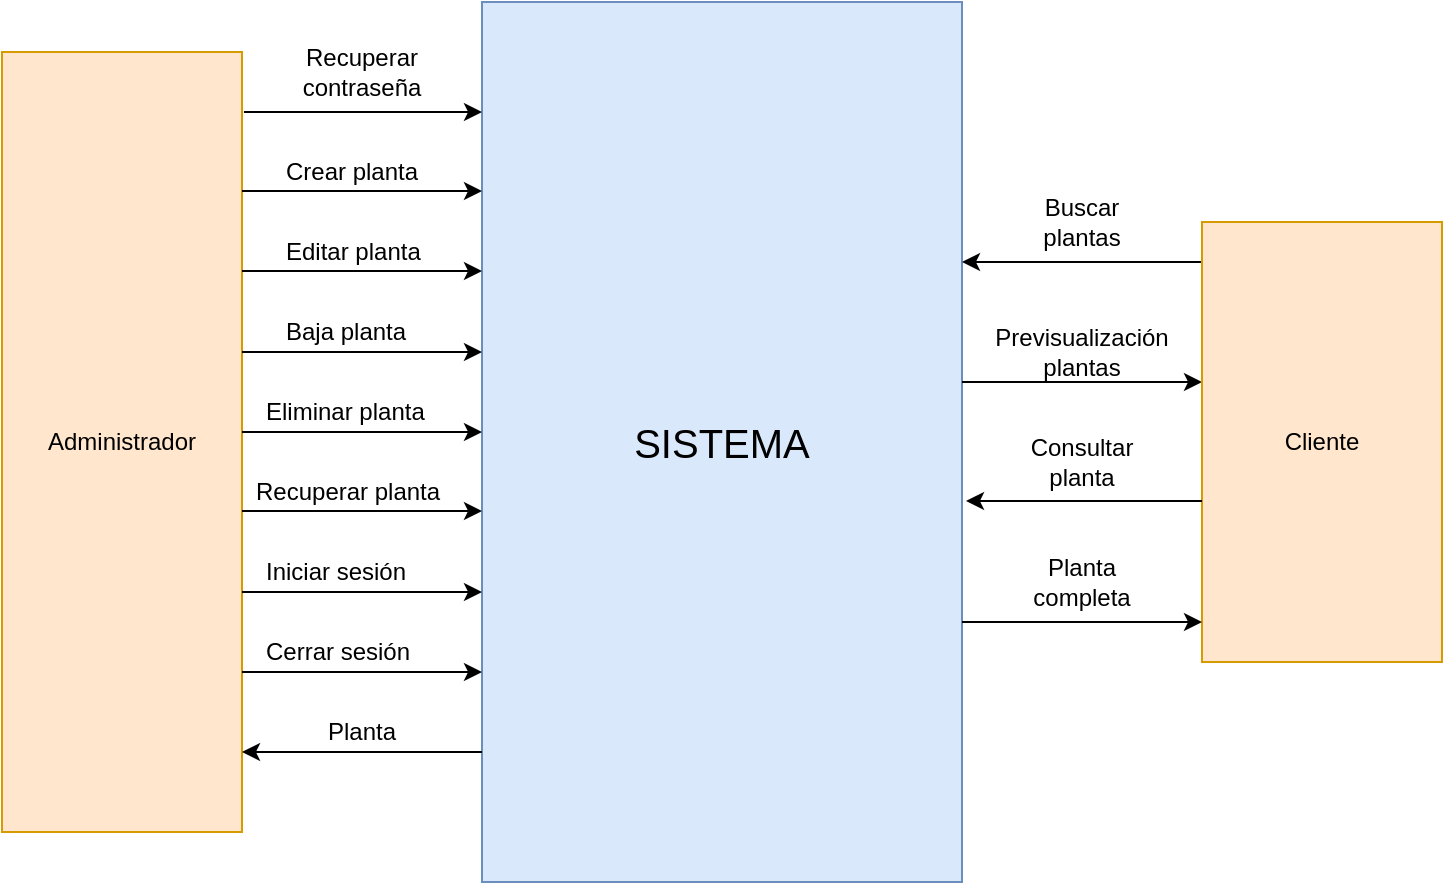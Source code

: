 <mxfile version="11.3.0" type="device" pages="6"><diagram id="pZEIhpjJxcQNnG1AzKnQ" name="Caja Negra"><mxGraphModel dx="867" dy="542" grid="1" gridSize="10" guides="1" tooltips="0" connect="1" arrows="1" fold="1" page="0" pageScale="1" pageWidth="850" pageHeight="1100" math="0" shadow="0"><root><mxCell id="0"/><mxCell id="1" parent="0"/><mxCell id="l10CVC43A3Sr1yLAuD7t-4" value="&lt;font style=&quot;font-size: 20px&quot;&gt;SISTEMA&lt;/font&gt;" style="rounded=0;whiteSpace=wrap;html=1;fillColor=#dae8fc;strokeColor=#6c8ebf;" parent="1" vertex="1"><mxGeometry x="250" y="30" width="240" height="440" as="geometry"/></mxCell><mxCell id="l10CVC43A3Sr1yLAuD7t-7" value="" style="endArrow=classic;html=1;" parent="1" edge="1"><mxGeometry width="50" height="50" relative="1" as="geometry"><mxPoint x="490" y="220" as="sourcePoint"/><mxPoint x="610" y="220" as="targetPoint"/></mxGeometry></mxCell><mxCell id="l10CVC43A3Sr1yLAuD7t-8" value="" style="endArrow=classic;html=1;" parent="1" edge="1"><mxGeometry width="50" height="50" relative="1" as="geometry"><mxPoint x="610" y="160" as="sourcePoint"/><mxPoint x="490" y="160" as="targetPoint"/></mxGeometry></mxCell><mxCell id="l10CVC43A3Sr1yLAuD7t-18" value="Administrador" style="rounded=0;whiteSpace=wrap;html=1;fillColor=#ffe6cc;strokeColor=#d79b00;" parent="1" vertex="1"><mxGeometry x="10" y="55" width="120" height="390" as="geometry"/></mxCell><mxCell id="l10CVC43A3Sr1yLAuD7t-19" value="Cliente" style="rounded=0;whiteSpace=wrap;html=1;fillColor=#ffe6cc;strokeColor=#d79b00;" parent="1" vertex="1"><mxGeometry x="610" y="140" width="120" height="220" as="geometry"/></mxCell><mxCell id="l10CVC43A3Sr1yLAuD7t-21" value="Buscar plantas" style="text;html=1;strokeColor=none;fillColor=none;align=center;verticalAlign=middle;whiteSpace=wrap;rounded=0;" parent="1" vertex="1"><mxGeometry x="530" y="130" width="40" height="20" as="geometry"/></mxCell><mxCell id="l10CVC43A3Sr1yLAuD7t-22" value="&lt;div&gt;Previsualización&lt;/div&gt;&lt;div&gt;plantas&lt;/div&gt;" style="text;html=1;strokeColor=none;fillColor=none;align=center;verticalAlign=middle;whiteSpace=wrap;rounded=0;" parent="1" vertex="1"><mxGeometry x="530" y="195" width="40" height="20" as="geometry"/></mxCell><mxCell id="l10CVC43A3Sr1yLAuD7t-23" value="" style="endArrow=classic;html=1;entryX=-0.017;entryY=0.722;entryDx=0;entryDy=0;entryPerimeter=0;" parent="1" edge="1"><mxGeometry width="50" height="50" relative="1" as="geometry"><mxPoint x="610" y="279.5" as="sourcePoint"/><mxPoint x="492" y="279.5" as="targetPoint"/><Array as="points"/></mxGeometry></mxCell><mxCell id="l10CVC43A3Sr1yLAuD7t-24" value="Consultar planta" style="text;html=1;strokeColor=none;fillColor=none;align=center;verticalAlign=middle;whiteSpace=wrap;rounded=0;" parent="1" vertex="1"><mxGeometry x="530" y="250" width="40" height="20" as="geometry"/></mxCell><mxCell id="l10CVC43A3Sr1yLAuD7t-25" value="&lt;div&gt;Planta completa&lt;/div&gt;" style="text;html=1;strokeColor=none;fillColor=none;align=center;verticalAlign=middle;whiteSpace=wrap;rounded=0;" parent="1" vertex="1"><mxGeometry x="530" y="310" width="40" height="20" as="geometry"/></mxCell><mxCell id="l10CVC43A3Sr1yLAuD7t-26" value="" style="endArrow=classic;html=1;" parent="1" edge="1"><mxGeometry width="50" height="50" relative="1" as="geometry"><mxPoint x="490" y="340" as="sourcePoint"/><mxPoint x="610" y="340" as="targetPoint"/></mxGeometry></mxCell><mxCell id="l10CVC43A3Sr1yLAuD7t-30" value="" style="endArrow=classic;html=1;" parent="1" edge="1"><mxGeometry width="50" height="50" relative="1" as="geometry"><mxPoint x="130" y="284.5" as="sourcePoint"/><mxPoint x="250" y="284.5" as="targetPoint"/></mxGeometry></mxCell><mxCell id="l10CVC43A3Sr1yLAuD7t-31" value="" style="endArrow=classic;html=1;" parent="1" edge="1"><mxGeometry width="50" height="50" relative="1" as="geometry"><mxPoint x="130" y="325" as="sourcePoint"/><mxPoint x="250" y="325" as="targetPoint"/></mxGeometry></mxCell><mxCell id="l10CVC43A3Sr1yLAuD7t-32" value="" style="endArrow=classic;html=1;" parent="1" edge="1"><mxGeometry width="50" height="50" relative="1" as="geometry"><mxPoint x="130" y="365" as="sourcePoint"/><mxPoint x="250" y="365" as="targetPoint"/></mxGeometry></mxCell><mxCell id="l10CVC43A3Sr1yLAuD7t-33" value="&lt;div&gt;Crear planta&lt;/div&gt;&lt;div&gt;&lt;br&gt;&lt;/div&gt;" style="text;html=1;resizable=0;points=[];autosize=1;align=left;verticalAlign=top;spacingTop=-4;direction=west;" parent="1" vertex="1"><mxGeometry x="150" y="105" width="80" height="30" as="geometry"/></mxCell><mxCell id="l10CVC43A3Sr1yLAuD7t-34" value="Baja planta" style="text;html=1;resizable=0;points=[];autosize=1;align=left;verticalAlign=top;spacingTop=-4;direction=west;" parent="1" vertex="1"><mxGeometry x="150" y="185" width="80" height="20" as="geometry"/></mxCell><mxCell id="l10CVC43A3Sr1yLAuD7t-35" value="Editar planta" style="text;html=1;resizable=0;points=[];autosize=1;align=left;verticalAlign=top;spacingTop=-4;direction=west;" parent="1" vertex="1"><mxGeometry x="150" y="145" width="80" height="20" as="geometry"/></mxCell><mxCell id="l10CVC43A3Sr1yLAuD7t-36" value="&lt;div&gt;Recuperar planta&lt;/div&gt;&lt;div&gt;&lt;br&gt;&lt;/div&gt;" style="text;html=1;resizable=0;points=[];autosize=1;align=left;verticalAlign=top;spacingTop=-4;direction=west;" parent="1" vertex="1"><mxGeometry x="135" y="265" width="110" height="30" as="geometry"/></mxCell><mxCell id="l10CVC43A3Sr1yLAuD7t-39" value="Iniciar sesión" style="text;html=1;resizable=0;points=[];autosize=1;align=left;verticalAlign=top;spacingTop=-4;direction=west;" parent="1" vertex="1"><mxGeometry x="140" y="305" width="100" height="20" as="geometry"/></mxCell><mxCell id="l10CVC43A3Sr1yLAuD7t-40" value="&lt;div&gt;Cerrar sesión&lt;/div&gt;&lt;div&gt;&lt;br&gt;&lt;/div&gt;" style="text;html=1;resizable=0;points=[];autosize=1;align=left;verticalAlign=top;spacingTop=-4;direction=west;" parent="1" vertex="1"><mxGeometry x="140" y="345" width="100" height="30" as="geometry"/></mxCell><mxCell id="l10CVC43A3Sr1yLAuD7t-37" value="Eliminar planta" style="text;html=1;resizable=0;points=[];autosize=1;align=left;verticalAlign=top;spacingTop=-4;direction=west;" parent="1" vertex="1"><mxGeometry x="140" y="225" width="90" height="20" as="geometry"/></mxCell><mxCell id="l10CVC43A3Sr1yLAuD7t-47" value="" style="endArrow=classic;html=1;" parent="1" edge="1"><mxGeometry width="50" height="50" relative="1" as="geometry"><mxPoint x="250" y="405" as="sourcePoint"/><mxPoint x="130" y="405" as="targetPoint"/></mxGeometry></mxCell><mxCell id="l10CVC43A3Sr1yLAuD7t-48" value="" style="endArrow=classic;html=1;" parent="1" edge="1"><mxGeometry width="50" height="50" relative="1" as="geometry"><mxPoint x="130" y="245" as="sourcePoint"/><mxPoint x="250" y="245" as="targetPoint"/></mxGeometry></mxCell><mxCell id="l10CVC43A3Sr1yLAuD7t-49" value="" style="endArrow=classic;html=1;" parent="1" edge="1"><mxGeometry width="50" height="50" relative="1" as="geometry"><mxPoint x="130" y="205" as="sourcePoint"/><mxPoint x="250" y="205" as="targetPoint"/></mxGeometry></mxCell><mxCell id="l10CVC43A3Sr1yLAuD7t-50" value="" style="endArrow=classic;html=1;" parent="1" edge="1"><mxGeometry width="50" height="50" relative="1" as="geometry"><mxPoint x="130" y="164.5" as="sourcePoint"/><mxPoint x="250" y="164.5" as="targetPoint"/></mxGeometry></mxCell><mxCell id="l10CVC43A3Sr1yLAuD7t-51" value="" style="endArrow=classic;html=1;" parent="1" edge="1"><mxGeometry width="50" height="50" relative="1" as="geometry"><mxPoint x="130" y="124.5" as="sourcePoint"/><mxPoint x="250" y="124.5" as="targetPoint"/></mxGeometry></mxCell><mxCell id="l10CVC43A3Sr1yLAuD7t-55" value="&lt;div&gt;Planta&lt;/div&gt;" style="text;html=1;strokeColor=none;fillColor=none;align=center;verticalAlign=middle;whiteSpace=wrap;rounded=0;" parent="1" vertex="1"><mxGeometry x="170" y="385" width="40" height="20" as="geometry"/></mxCell><mxCell id="dVTEqmGD-bkjJmEYpUCD-1" value="" style="endArrow=classic;html=1;exitX=1.008;exitY=0.077;exitDx=0;exitDy=0;exitPerimeter=0;" parent="1" source="l10CVC43A3Sr1yLAuD7t-18" edge="1"><mxGeometry width="50" height="50" relative="1" as="geometry"><mxPoint x="10" y="555" as="sourcePoint"/><mxPoint x="250" y="85" as="targetPoint"/></mxGeometry></mxCell><mxCell id="dVTEqmGD-bkjJmEYpUCD-2" value="Recuperar&lt;br&gt;contraseña" style="text;html=1;strokeColor=none;fillColor=none;align=center;verticalAlign=middle;whiteSpace=wrap;rounded=0;" parent="1" vertex="1"><mxGeometry x="170" y="55" width="40" height="20" as="geometry"/></mxCell></root></mxGraphModel></diagram><diagram id="x8I1wjdKjULRq60pTCcb" name="Armazón(0)"><mxGraphModel dx="1422" dy="855" grid="1" gridSize="10" guides="1" tooltips="1" connect="1" arrows="1" fold="1" page="1" pageScale="1" pageWidth="850" pageHeight="1100" math="0" shadow="0"><root><mxCell id="bBnGJBvRm56bGbALhUOj-0"/><mxCell id="bBnGJBvRm56bGbALhUOj-1" parent="bBnGJBvRm56bGbALhUOj-0"/><mxCell id="54BS9eM5L2iAGuUzor6y-2" value="" style="edgeStyle=orthogonalEdgeStyle;rounded=0;orthogonalLoop=1;jettySize=auto;html=1;startArrow=classic;startFill=1;entryX=0.5;entryY=1;entryDx=0;entryDy=0;endArrow=none;endFill=0;" parent="bBnGJBvRm56bGbALhUOj-1" source="bBnGJBvRm56bGbALhUOj-2" target="bBnGJBvRm56bGbALhUOj-3" edge="1"><mxGeometry relative="1" as="geometry"><mxPoint x="580" y="160" as="targetPoint"/></mxGeometry></mxCell><mxCell id="bBnGJBvRm56bGbALhUOj-2" value="Administrar plantas&lt;br&gt;(1)" style="rounded=1;whiteSpace=wrap;html=1;" parent="bBnGJBvRm56bGbALhUOj-1" vertex="1"><mxGeometry x="360" y="160" width="120" height="60" as="geometry"/></mxCell><mxCell id="bBnGJBvRm56bGbALhUOj-3" value="Sesión&lt;br&gt;(2)" style="rounded=1;whiteSpace=wrap;html=1;" parent="bBnGJBvRm56bGbALhUOj-1" vertex="1"><mxGeometry x="360" y="40" width="120" height="60" as="geometry"/></mxCell><mxCell id="bBnGJBvRm56bGbALhUOj-4" value="Consultar planta&lt;br&gt;(4)" style="rounded=1;whiteSpace=wrap;html=1;" parent="bBnGJBvRm56bGbALhUOj-1" vertex="1"><mxGeometry x="350" y="480" width="120" height="60" as="geometry"/></mxCell><mxCell id="bBnGJBvRm56bGbALhUOj-5" value="Administrador" style="rounded=0;whiteSpace=wrap;html=1;" parent="bBnGJBvRm56bGbALhUOj-1" vertex="1"><mxGeometry x="120" y="150" width="120" height="60" as="geometry"/></mxCell><mxCell id="bBnGJBvRm56bGbALhUOj-6" value="Cliente" style="rounded=0;whiteSpace=wrap;html=1;" parent="bBnGJBvRm56bGbALhUOj-1" vertex="1"><mxGeometry x="120" y="320" width="120" height="60" as="geometry"/></mxCell><mxCell id="bBnGJBvRm56bGbALhUOj-21" value="" style="endArrow=classic;html=1;exitX=1;exitY=0.5;exitDx=0;exitDy=0;entryX=0;entryY=0.333;entryDx=0;entryDy=0;entryPerimeter=0;" parent="bBnGJBvRm56bGbALhUOj-1" source="bBnGJBvRm56bGbALhUOj-5" target="bBnGJBvRm56bGbALhUOj-3" edge="1"><mxGeometry width="50" height="50" relative="1" as="geometry"><mxPoint x="340" y="160" as="sourcePoint"/><mxPoint x="290" y="210" as="targetPoint"/></mxGeometry></mxCell><mxCell id="bBnGJBvRm56bGbALhUOj-22" value="" style="endArrow=classic;html=1;entryX=0;entryY=0.5;entryDx=0;entryDy=0;exitX=1;exitY=0.5;exitDx=0;exitDy=0;" parent="bBnGJBvRm56bGbALhUOj-1" source="bBnGJBvRm56bGbALhUOj-6" target="e3tqpj6CGrH0ShjjESlS-1" edge="1"><mxGeometry width="50" height="50" relative="1" as="geometry"><mxPoint x="240" y="410" as="sourcePoint"/><mxPoint x="580" y="190" as="targetPoint"/></mxGeometry></mxCell><mxCell id="e3tqpj6CGrH0ShjjESlS-1" value="Buscar plantas&lt;br&gt;(3)" style="rounded=1;whiteSpace=wrap;html=1;glass=0;comic=0;strokeColor=#000000;strokeWidth=1;gradientColor=none;" parent="bBnGJBvRm56bGbALhUOj-1" vertex="1"><mxGeometry x="350" y="320" width="120" height="60" as="geometry"/></mxCell><mxCell id="e3tqpj6CGrH0ShjjESlS-3" value="" style="endArrow=classic;html=1;entryX=0.5;entryY=0;entryDx=0;entryDy=0;exitX=0.5;exitY=1;exitDx=0;exitDy=0;" parent="bBnGJBvRm56bGbALhUOj-1" source="e3tqpj6CGrH0ShjjESlS-1" target="bBnGJBvRm56bGbALhUOj-4" edge="1"><mxGeometry width="50" height="50" relative="1" as="geometry"><mxPoint x="120" y="510" as="sourcePoint"/><mxPoint x="170" y="460" as="targetPoint"/></mxGeometry></mxCell><mxCell id="e3tqpj6CGrH0ShjjESlS-4" value="" style="group" parent="bBnGJBvRm56bGbALhUOj-1" vertex="1" connectable="0"><mxGeometry x="620" y="260" width="160" height="40" as="geometry"/></mxCell><mxCell id="bBnGJBvRm56bGbALhUOj-18" value="" style="group" parent="e3tqpj6CGrH0ShjjESlS-4" vertex="1" connectable="0"><mxGeometry width="160" height="40" as="geometry"/></mxCell><mxCell id="bBnGJBvRm56bGbALhUOj-15" value="" style="endArrow=none;html=1;" parent="bBnGJBvRm56bGbALhUOj-18" edge="1"><mxGeometry width="50" height="50" relative="1" as="geometry"><mxPoint as="sourcePoint"/><mxPoint x="160" as="targetPoint"/></mxGeometry></mxCell><mxCell id="bBnGJBvRm56bGbALhUOj-16" value="" style="endArrow=none;html=1;" parent="bBnGJBvRm56bGbALhUOj-18" edge="1"><mxGeometry width="50" height="50" relative="1" as="geometry"><mxPoint y="40" as="sourcePoint"/><mxPoint as="targetPoint"/></mxGeometry></mxCell><mxCell id="bBnGJBvRm56bGbALhUOj-17" value="" style="endArrow=none;html=1;" parent="bBnGJBvRm56bGbALhUOj-18" edge="1"><mxGeometry width="50" height="50" relative="1" as="geometry"><mxPoint y="40" as="sourcePoint"/><mxPoint x="160" y="40" as="targetPoint"/></mxGeometry></mxCell><mxCell id="bBnGJBvRm56bGbALhUOj-19" value="Plantas y usuario (A)" style="text;html=1;strokeColor=none;fillColor=none;align=center;verticalAlign=middle;whiteSpace=wrap;rounded=0;glass=0;comic=0;" parent="bBnGJBvRm56bGbALhUOj-18" vertex="1"><mxGeometry x="40" y="10" width="90" height="20" as="geometry"/></mxCell><mxCell id="e3tqpj6CGrH0ShjjESlS-5" value="" style="endArrow=classic;html=1;entryX=0.308;entryY=-0.017;entryDx=0;entryDy=0;entryPerimeter=0;" parent="bBnGJBvRm56bGbALhUOj-1" target="e3tqpj6CGrH0ShjjESlS-1" edge="1"><mxGeometry width="50" height="50" relative="1" as="geometry"><mxPoint x="240" y="200" as="sourcePoint"/><mxPoint x="390" y="320" as="targetPoint"/></mxGeometry></mxCell><mxCell id="xG7hssuzN_UCsK8su7Mv-0" value="" style="endArrow=classic;startArrow=none;html=1;exitX=1;exitY=0.5;exitDx=0;exitDy=0;startFill=0;rounded=0;" parent="bBnGJBvRm56bGbALhUOj-1" source="bBnGJBvRm56bGbALhUOj-3" edge="1"><mxGeometry width="50" height="50" relative="1" as="geometry"><mxPoint x="120" y="610" as="sourcePoint"/><mxPoint x="670" y="260" as="targetPoint"/><Array as="points"><mxPoint x="670" y="70"/></Array></mxGeometry></mxCell><mxCell id="xG7hssuzN_UCsK8su7Mv-1" value="" style="endArrow=classic;html=1;entryX=1;entryY=0.25;entryDx=0;entryDy=0;rounded=0;" parent="bBnGJBvRm56bGbALhUOj-1" target="bBnGJBvRm56bGbALhUOj-3" edge="1"><mxGeometry width="50" height="50" relative="1" as="geometry"><mxPoint x="680" y="260" as="sourcePoint"/><mxPoint x="710" y="90" as="targetPoint"/><Array as="points"><mxPoint x="680" y="55"/></Array></mxGeometry></mxCell><mxCell id="xG7hssuzN_UCsK8su7Mv-2" value="" style="endArrow=classic;html=1;" parent="bBnGJBvRm56bGbALhUOj-1" edge="1"><mxGeometry width="50" height="50" relative="1" as="geometry"><mxPoint x="620" y="270" as="sourcePoint"/><mxPoint x="480" y="180" as="targetPoint"/></mxGeometry></mxCell><mxCell id="xG7hssuzN_UCsK8su7Mv-3" value="" style="endArrow=none;html=1;entryX=1;entryY=0.5;entryDx=0;entryDy=0;startArrow=classic;startFill=1;endFill=0;" parent="bBnGJBvRm56bGbALhUOj-1" target="bBnGJBvRm56bGbALhUOj-2" edge="1"><mxGeometry width="50" height="50" relative="1" as="geometry"><mxPoint x="620" y="280" as="sourcePoint"/><mxPoint x="580" y="270" as="targetPoint"/></mxGeometry></mxCell><mxCell id="xG7hssuzN_UCsK8su7Mv-4" value="" style="endArrow=classic;html=1;entryX=1;entryY=0.5;entryDx=0;entryDy=0;rounded=0;" parent="bBnGJBvRm56bGbALhUOj-1" target="e3tqpj6CGrH0ShjjESlS-1" edge="1"><mxGeometry width="50" height="50" relative="1" as="geometry"><mxPoint x="630" y="300" as="sourcePoint"/><mxPoint x="640" y="380" as="targetPoint"/><Array as="points"><mxPoint x="630" y="350"/></Array></mxGeometry></mxCell><mxCell id="xG7hssuzN_UCsK8su7Mv-5" value="" style="endArrow=classic;html=1;entryX=1;entryY=0.5;entryDx=0;entryDy=0;rounded=0;" parent="bBnGJBvRm56bGbALhUOj-1" target="bBnGJBvRm56bGbALhUOj-4" edge="1"><mxGeometry width="50" height="50" relative="1" as="geometry"><mxPoint x="680" y="300" as="sourcePoint"/><mxPoint x="670" y="420" as="targetPoint"/><Array as="points"><mxPoint x="680" y="510"/></Array></mxGeometry></mxCell><mxCell id="foYsZxWlDuEESlDHfEOE-0" value="&lt;font style=&quot;font-size: 12px&quot;&gt;(a)&lt;/font&gt;" style="text;html=1;strokeColor=none;fillColor=none;align=center;verticalAlign=middle;whiteSpace=wrap;rounded=0;fontSize=23;" parent="bBnGJBvRm56bGbALhUOj-1" vertex="1"><mxGeometry x="270" y="100" width="40" height="20" as="geometry"/></mxCell><mxCell id="foYsZxWlDuEESlDHfEOE-1" value="&lt;font style=&quot;font-size: 12px&quot;&gt;(b)&lt;/font&gt;" style="text;html=1;strokeColor=none;fillColor=none;align=center;verticalAlign=middle;whiteSpace=wrap;rounded=0;fontSize=23;" parent="bBnGJBvRm56bGbALhUOj-1" vertex="1"><mxGeometry x="280" y="250" width="40" height="20" as="geometry"/></mxCell><mxCell id="foYsZxWlDuEESlDHfEOE-4" value="&lt;font style=&quot;font-size: 12px&quot;&gt;(c)&lt;/font&gt;" style="text;html=1;strokeColor=none;fillColor=none;align=center;verticalAlign=middle;whiteSpace=wrap;rounded=0;fontSize=23;" parent="bBnGJBvRm56bGbALhUOj-1" vertex="1"><mxGeometry x="280" y="320" width="40" height="20" as="geometry"/></mxCell><mxCell id="foYsZxWlDuEESlDHfEOE-8" style="edgeStyle=orthogonalEdgeStyle;rounded=0;orthogonalLoop=1;jettySize=auto;html=1;exitX=0.5;exitY=1;exitDx=0;exitDy=0;fontSize=23;" parent="bBnGJBvRm56bGbALhUOj-1" source="foYsZxWlDuEESlDHfEOE-4" target="foYsZxWlDuEESlDHfEOE-4" edge="1"><mxGeometry relative="1" as="geometry"/></mxCell><mxCell id="foYsZxWlDuEESlDHfEOE-11" value="&lt;font style=&quot;font-size: 12px&quot;&gt;(d)&lt;/font&gt;" style="text;html=1;strokeColor=none;fillColor=none;align=center;verticalAlign=middle;whiteSpace=wrap;rounded=0;fontSize=23;" parent="bBnGJBvRm56bGbALhUOj-1" vertex="1"><mxGeometry x="410" y="120" width="40" height="20" as="geometry"/></mxCell><mxCell id="foYsZxWlDuEESlDHfEOE-12" value="&lt;span style=&quot;font-family: &amp;#34;helvetica&amp;#34; , &amp;#34;arial&amp;#34; , sans-serif ; font-size: 0px&quot;&gt;%3CmxGraphModel%3E%3Croot%3E%3CmxCell%20id%3D%220%22%2F%3E%3CmxCell%20id%3D%221%22%20parent%3D%220%22%2F%3E%3CmxCell%20id%3D%222%22%20value%3D%22%26lt%3Bfont%20style%3D%26quot%3Bfont-size%3A%2012px%26quot%3B%26gt%3B(b)%26lt%3B%2Ffont%26gt%3B%22%20style%3D%22text%3Bhtml%3D1%3BstrokeColor%3Dnone%3BfillColor%3Dnone%3Balign%3Dcenter%3BverticalAlign%3Dmiddle%3BwhiteSpace%3Dwrap%3Brounded%3D0%3BfontSize%3D23%3B%22%20vertex%3D%221%22%20parent%3D%221%22%3E%3CmxGeometry%20x%3D%22280%22%20y%3D%22250%22%20width%3D%2240%22%20height%3D%2220%22%20as%3D%22geometry%22%2F%3E%3C%2FmxCell%3E%3C%2Froot%3E%3C%2FmxGraphModel%3E&lt;/span&gt;&lt;span style=&quot;font-family: &amp;#34;helvetica&amp;#34; , &amp;#34;arial&amp;#34; , sans-serif ; font-size: 0px&quot;&gt;%3CmxGraphModel%3E%3Croot%3E%3CmxCell%20id%3D%220%22%2F%3E%3CmxCell%20id%3D%221%22%20parent%3D%220%22%2F%3E%3CmxCell%20id%3D%222%22%20value%3D%22%26lt%3Bfont%20style%3D%26quot%3Bfont-size%3A%2012px%26quot%3B%26gt%3B(b)%26lt%3B%2Ffont%26gt%3B%22%20style%3D%22text%3Bhtml%3D1%3BstrokeColor%3Dnone%3BfillColor%3Dnone%3Balign%3Dcenter%3BverticalAlign%3Dmiddle%3BwhiteSpace%3Dwrap%3Brounded%3D0%3BfontSize%3D23%3B%22%20vertex%3D%221%22%20parent%3D%221%22%3E%3CmxGeometry%20x%3D%22280%22%20y%3D%22250%22%20width%3D%2240%22%20height%3D%2220%22%20as%3D%22geometry%22%2F%3E%3C%2FmxCell%3E%3C%2Froot%3E%3C%2FmxGraphModel%3E&lt;/span&gt;" style="text;html=1;resizable=0;points=[];autosize=1;align=left;verticalAlign=top;spacingTop=-4;fontSize=23;" parent="bBnGJBvRm56bGbALhUOj-1" vertex="1"><mxGeometry x="465" y="441" width="20" height="40" as="geometry"/></mxCell><mxCell id="foYsZxWlDuEESlDHfEOE-13" value="&lt;font style=&quot;font-size: 12px&quot;&gt;(e)&lt;/font&gt;" style="text;html=1;strokeColor=none;fillColor=none;align=center;verticalAlign=middle;whiteSpace=wrap;rounded=0;fontSize=23;" parent="bBnGJBvRm56bGbALhUOj-1" vertex="1"><mxGeometry x="400" y="420" width="40" height="20" as="geometry"/></mxCell></root></mxGraphModel></diagram><diagram id="6zkHuj-6EAekHH5KwqaK" name="DFDV(1)"><mxGraphModel dx="867" dy="542" grid="1" gridSize="10" guides="1" tooltips="1" connect="1" arrows="1" fold="1" page="1" pageScale="1" pageWidth="50000" pageHeight="50000" math="0" shadow="0"><root><mxCell id="MUkO1BWocfdOZboEswet-0"/><mxCell id="MUkO1BWocfdOZboEswet-1" parent="MUkO1BWocfdOZboEswet-0"/><mxCell id="784HNN0fwMLVbruRYxzd-2" value="Inicio sesión&lt;br&gt;(2.1)" style="rounded=1;whiteSpace=wrap;html=1;" parent="MUkO1BWocfdOZboEswet-1" vertex="1"><mxGeometry x="810" y="246" width="120" height="60" as="geometry"/></mxCell><mxCell id="784HNN0fwMLVbruRYxzd-3" value="Consultar planta&lt;br&gt;(4)" style="rounded=1;whiteSpace=wrap;html=1;" parent="MUkO1BWocfdOZboEswet-1" vertex="1"><mxGeometry x="810" y="720" width="120" height="60" as="geometry"/></mxCell><mxCell id="784HNN0fwMLVbruRYxzd-4" value="Administrador" style="rounded=0;whiteSpace=wrap;html=1;" parent="MUkO1BWocfdOZboEswet-1" vertex="1"><mxGeometry x="470" y="420" width="120" height="60" as="geometry"/></mxCell><mxCell id="784HNN0fwMLVbruRYxzd-5" value="Cliente" style="rounded=0;whiteSpace=wrap;html=1;" parent="MUkO1BWocfdOZboEswet-1" vertex="1"><mxGeometry x="470" y="610" width="120" height="60" as="geometry"/></mxCell><mxCell id="784HNN0fwMLVbruRYxzd-13" value="Buscar planta&lt;br&gt;(3)" style="rounded=1;whiteSpace=wrap;html=1;glass=0;comic=0;strokeColor=#000000;strokeWidth=1;gradientColor=none;" parent="MUkO1BWocfdOZboEswet-1" vertex="1"><mxGeometry x="810" y="595" width="120" height="60" as="geometry"/></mxCell><mxCell id="784HNN0fwMLVbruRYxzd-22" value="Crear planta&lt;br&gt;(1.1)" style="rounded=1;whiteSpace=wrap;html=1;glass=0;comic=0;strokeColor=#000000;strokeWidth=1;gradientColor=none;" parent="MUkO1BWocfdOZboEswet-1" vertex="1"><mxGeometry x="1140" y="86" width="120" height="60" as="geometry"/></mxCell><mxCell id="784HNN0fwMLVbruRYxzd-23" value="Editar planta&lt;br&gt;(1.2)" style="rounded=1;whiteSpace=wrap;html=1;glass=0;comic=0;strokeColor=#000000;strokeWidth=1;gradientColor=none;" parent="MUkO1BWocfdOZboEswet-1" vertex="1"><mxGeometry x="1140" y="166" width="120" height="60" as="geometry"/></mxCell><mxCell id="784HNN0fwMLVbruRYxzd-24" value="Baja planta&lt;br&gt;(1.3)" style="rounded=1;whiteSpace=wrap;html=1;glass=0;comic=0;strokeColor=#000000;strokeWidth=1;gradientColor=none;" parent="MUkO1BWocfdOZboEswet-1" vertex="1"><mxGeometry x="1140" y="246" width="120" height="60" as="geometry"/></mxCell><mxCell id="784HNN0fwMLVbruRYxzd-25" value="Eliminar planta&lt;br&gt;(1.4)" style="rounded=1;whiteSpace=wrap;html=1;glass=0;comic=0;strokeColor=#000000;strokeWidth=1;gradientColor=none;" parent="MUkO1BWocfdOZboEswet-1" vertex="1"><mxGeometry x="1140" y="328" width="120" height="60" as="geometry"/></mxCell><mxCell id="784HNN0fwMLVbruRYxzd-26" value="Recuperar planta&lt;br&gt;(1.5)" style="rounded=1;whiteSpace=wrap;html=1;glass=0;comic=0;strokeColor=#000000;strokeWidth=1;gradientColor=none;" parent="MUkO1BWocfdOZboEswet-1" vertex="1"><mxGeometry x="1140" y="406" width="120" height="60" as="geometry"/></mxCell><mxCell id="784HNN0fwMLVbruRYxzd-36" value="Cierre de sesión&lt;br&gt;(2.2)" style="rounded=1;whiteSpace=wrap;html=1;glass=0;comic=0;strokeColor=#000000;strokeWidth=1;gradientColor=none;" parent="MUkO1BWocfdOZboEswet-1" vertex="1"><mxGeometry x="810" y="106" width="120" height="60" as="geometry"/></mxCell><mxCell id="784HNN0fwMLVbruRYxzd-38" value="Recuperar contraseña&lt;br&gt;(2.3)" style="rounded=1;whiteSpace=wrap;html=1;glass=0;comic=0;strokeColor=#000000;strokeWidth=1;gradientColor=none;" parent="MUkO1BWocfdOZboEswet-1" vertex="1"><mxGeometry x="810" y="420" width="120" height="60" as="geometry"/></mxCell><mxCell id="JhGZB9jKpg4f_jFOFlPx-1" value="" style="group" parent="MUkO1BWocfdOZboEswet-1" vertex="1" connectable="0"><mxGeometry x="1200" y="590" width="160" height="40" as="geometry"/></mxCell><mxCell id="JhGZB9jKpg4f_jFOFlPx-0" value="" style="group" parent="JhGZB9jKpg4f_jFOFlPx-1" vertex="1" connectable="0"><mxGeometry width="160" height="40" as="geometry"/></mxCell><mxCell id="784HNN0fwMLVbruRYxzd-31" value="" style="group" parent="JhGZB9jKpg4f_jFOFlPx-0" vertex="1" connectable="0"><mxGeometry width="160" height="40" as="geometry"/></mxCell><mxCell id="784HNN0fwMLVbruRYxzd-15" value="" style="group" parent="784HNN0fwMLVbruRYxzd-31" vertex="1" connectable="0"><mxGeometry width="160" height="40" as="geometry"/></mxCell><mxCell id="784HNN0fwMLVbruRYxzd-16" value="" style="group" parent="784HNN0fwMLVbruRYxzd-15" vertex="1" connectable="0"><mxGeometry width="160" height="40" as="geometry"/></mxCell><mxCell id="784HNN0fwMLVbruRYxzd-17" value="" style="endArrow=none;html=1;" parent="784HNN0fwMLVbruRYxzd-16" edge="1"><mxGeometry width="50" height="50" relative="1" as="geometry"><mxPoint as="sourcePoint"/><mxPoint x="160" as="targetPoint"/></mxGeometry></mxCell><mxCell id="784HNN0fwMLVbruRYxzd-18" value="" style="endArrow=none;html=1;" parent="784HNN0fwMLVbruRYxzd-16" edge="1"><mxGeometry width="50" height="50" relative="1" as="geometry"><mxPoint y="40" as="sourcePoint"/><mxPoint as="targetPoint"/></mxGeometry></mxCell><mxCell id="784HNN0fwMLVbruRYxzd-19" value="" style="endArrow=none;html=1;" parent="784HNN0fwMLVbruRYxzd-16" edge="1"><mxGeometry width="50" height="50" relative="1" as="geometry"><mxPoint y="40" as="sourcePoint"/><mxPoint x="160" y="40" as="targetPoint"/></mxGeometry></mxCell><mxCell id="784HNN0fwMLVbruRYxzd-20" value="Plantas y usuario (A)" style="text;html=1;strokeColor=none;fillColor=none;align=center;verticalAlign=middle;whiteSpace=wrap;rounded=0;glass=0;comic=0;" parent="784HNN0fwMLVbruRYxzd-16" vertex="1"><mxGeometry x="40" y="10" width="90" height="20" as="geometry"/></mxCell><mxCell id="JhGZB9jKpg4f_jFOFlPx-2" value="" style="endArrow=classic;html=1;entryX=0;entryY=0.5;entryDx=0;entryDy=0;exitX=1;exitY=0.25;exitDx=0;exitDy=0;" parent="MUkO1BWocfdOZboEswet-1" source="784HNN0fwMLVbruRYxzd-4" target="784HNN0fwMLVbruRYxzd-2" edge="1"><mxGeometry width="50" height="50" relative="1" as="geometry"><mxPoint x="470" y="900" as="sourcePoint"/><mxPoint x="520" y="850" as="targetPoint"/></mxGeometry></mxCell><mxCell id="JhGZB9jKpg4f_jFOFlPx-3" value="" style="endArrow=classic;html=1;entryX=0;entryY=0.5;entryDx=0;entryDy=0;exitX=1;exitY=0.5;exitDx=0;exitDy=0;" parent="MUkO1BWocfdOZboEswet-1" source="784HNN0fwMLVbruRYxzd-4" target="784HNN0fwMLVbruRYxzd-38" edge="1"><mxGeometry width="50" height="50" relative="1" as="geometry"><mxPoint x="320" y="410" as="sourcePoint"/><mxPoint x="370" y="360" as="targetPoint"/></mxGeometry></mxCell><mxCell id="JhGZB9jKpg4f_jFOFlPx-4" value="" style="endArrow=classic;html=1;exitX=1;exitY=0.75;exitDx=0;exitDy=0;entryX=0;entryY=0.25;entryDx=0;entryDy=0;" parent="MUkO1BWocfdOZboEswet-1" source="784HNN0fwMLVbruRYxzd-4" target="784HNN0fwMLVbruRYxzd-13" edge="1"><mxGeometry width="50" height="50" relative="1" as="geometry"><mxPoint x="330" y="550" as="sourcePoint"/><mxPoint x="810" y="670" as="targetPoint"/></mxGeometry></mxCell><mxCell id="JhGZB9jKpg4f_jFOFlPx-5" value="" style="endArrow=classic;html=1;entryX=0;entryY=0.75;entryDx=0;entryDy=0;exitX=1;exitY=0.5;exitDx=0;exitDy=0;" parent="MUkO1BWocfdOZboEswet-1" source="784HNN0fwMLVbruRYxzd-5" target="784HNN0fwMLVbruRYxzd-13" edge="1"><mxGeometry width="50" height="50" relative="1" as="geometry"><mxPoint x="560" y="690" as="sourcePoint"/><mxPoint x="610" y="640" as="targetPoint"/></mxGeometry></mxCell><mxCell id="-ebxjJkEbFZhZagGIXue-0" value="" style="endArrow=classic;html=1;entryX=0.5;entryY=1;entryDx=0;entryDy=0;exitX=0.5;exitY=0;exitDx=0;exitDy=0;" parent="MUkO1BWocfdOZboEswet-1" source="784HNN0fwMLVbruRYxzd-2" target="784HNN0fwMLVbruRYxzd-36" edge="1"><mxGeometry width="50" height="50" relative="1" as="geometry"><mxPoint x="470" y="850" as="sourcePoint"/><mxPoint x="520" y="800" as="targetPoint"/></mxGeometry></mxCell><mxCell id="-ebxjJkEbFZhZagGIXue-1" value="" style="endArrow=classic;html=1;entryX=0;entryY=0.5;entryDx=0;entryDy=0;exitX=1;exitY=0.5;exitDx=0;exitDy=0;" parent="MUkO1BWocfdOZboEswet-1" source="784HNN0fwMLVbruRYxzd-2" target="784HNN0fwMLVbruRYxzd-22" edge="1"><mxGeometry width="50" height="50" relative="1" as="geometry"><mxPoint x="470" y="850" as="sourcePoint"/><mxPoint x="520" y="800" as="targetPoint"/></mxGeometry></mxCell><mxCell id="-ebxjJkEbFZhZagGIXue-2" value="" style="endArrow=classic;html=1;entryX=0;entryY=0.5;entryDx=0;entryDy=0;exitX=1;exitY=0.5;exitDx=0;exitDy=0;" parent="MUkO1BWocfdOZboEswet-1" source="784HNN0fwMLVbruRYxzd-2" target="784HNN0fwMLVbruRYxzd-23" edge="1"><mxGeometry width="50" height="50" relative="1" as="geometry"><mxPoint x="940" y="286" as="sourcePoint"/><mxPoint x="1150" y="126" as="targetPoint"/></mxGeometry></mxCell><mxCell id="-ebxjJkEbFZhZagGIXue-3" value="" style="endArrow=classic;html=1;entryX=0;entryY=0.5;entryDx=0;entryDy=0;exitX=1;exitY=0.5;exitDx=0;exitDy=0;" parent="MUkO1BWocfdOZboEswet-1" source="784HNN0fwMLVbruRYxzd-2" target="784HNN0fwMLVbruRYxzd-24" edge="1"><mxGeometry width="50" height="50" relative="1" as="geometry"><mxPoint x="950" y="296" as="sourcePoint"/><mxPoint x="1160" y="136" as="targetPoint"/></mxGeometry></mxCell><mxCell id="-ebxjJkEbFZhZagGIXue-4" value="" style="endArrow=classic;html=1;entryX=0;entryY=0.5;entryDx=0;entryDy=0;exitX=1;exitY=0.5;exitDx=0;exitDy=0;" parent="MUkO1BWocfdOZboEswet-1" source="784HNN0fwMLVbruRYxzd-2" target="784HNN0fwMLVbruRYxzd-25" edge="1"><mxGeometry width="50" height="50" relative="1" as="geometry"><mxPoint x="960" y="306" as="sourcePoint"/><mxPoint x="1170" y="146" as="targetPoint"/></mxGeometry></mxCell><mxCell id="-ebxjJkEbFZhZagGIXue-5" value="" style="endArrow=classic;html=1;entryX=0;entryY=0.5;entryDx=0;entryDy=0;exitX=1;exitY=0.5;exitDx=0;exitDy=0;" parent="MUkO1BWocfdOZboEswet-1" source="784HNN0fwMLVbruRYxzd-2" target="784HNN0fwMLVbruRYxzd-26" edge="1"><mxGeometry width="50" height="50" relative="1" as="geometry"><mxPoint x="930" y="280" as="sourcePoint"/><mxPoint x="1180" y="156" as="targetPoint"/></mxGeometry></mxCell><mxCell id="-ebxjJkEbFZhZagGIXue-6" value="" style="endArrow=classic;html=1;entryX=0.5;entryY=0;entryDx=0;entryDy=0;exitX=0.5;exitY=1;exitDx=0;exitDy=0;" parent="MUkO1BWocfdOZboEswet-1" source="784HNN0fwMLVbruRYxzd-13" target="784HNN0fwMLVbruRYxzd-3" edge="1"><mxGeometry width="50" height="50" relative="1" as="geometry"><mxPoint x="470" y="850" as="sourcePoint"/><mxPoint x="520" y="800" as="targetPoint"/></mxGeometry></mxCell><mxCell id="-ebxjJkEbFZhZagGIXue-7" value="" style="endArrow=classic;html=1;exitX=1;exitY=0.25;exitDx=0;exitDy=0;entryX=1;entryY=0.25;entryDx=0;entryDy=0;" parent="MUkO1BWocfdOZboEswet-1" target="784HNN0fwMLVbruRYxzd-13" edge="1"><mxGeometry width="50" height="50" relative="1" as="geometry"><mxPoint x="1200" y="610" as="sourcePoint"/><mxPoint x="470" y="850" as="targetPoint"/></mxGeometry></mxCell><mxCell id="-ebxjJkEbFZhZagGIXue-8" value="" style="endArrow=classic;html=1;entryX=1;entryY=0.5;entryDx=0;entryDy=0;rounded=0;" parent="MUkO1BWocfdOZboEswet-1" target="784HNN0fwMLVbruRYxzd-3" edge="1"><mxGeometry width="50" height="50" relative="1" as="geometry"><mxPoint x="1280" y="630" as="sourcePoint"/><mxPoint x="940" y="620" as="targetPoint"/><Array as="points"><mxPoint x="1280" y="750"/></Array></mxGeometry></mxCell><mxCell id="-ebxjJkEbFZhZagGIXue-9" value="" style="endArrow=classic;html=1;exitX=1;exitY=0.5;exitDx=0;exitDy=0;" parent="MUkO1BWocfdOZboEswet-1" source="784HNN0fwMLVbruRYxzd-38" edge="1"><mxGeometry width="50" height="50" relative="1" as="geometry"><mxPoint x="990" y="510" as="sourcePoint"/><mxPoint x="1200" y="600" as="targetPoint"/></mxGeometry></mxCell><mxCell id="-ebxjJkEbFZhZagGIXue-10" value="" style="endArrow=classic;html=1;exitX=0.5;exitY=1;exitDx=0;exitDy=0;rounded=0;entryX=0.5;entryY=1;entryDx=0;entryDy=0;" parent="MUkO1BWocfdOZboEswet-1" target="784HNN0fwMLVbruRYxzd-2" edge="1"><mxGeometry width="50" height="50" relative="1" as="geometry"><mxPoint x="1260" y="590" as="sourcePoint"/><mxPoint x="470" y="850" as="targetPoint"/><Array as="points"><mxPoint x="870" y="370"/></Array></mxGeometry></mxCell><mxCell id="-ebxjJkEbFZhZagGIXue-11" value="" style="endArrow=none;html=1;startArrow=classic;startFill=1;" parent="MUkO1BWocfdOZboEswet-1" edge="1"><mxGeometry width="50" height="50" relative="1" as="geometry"><mxPoint x="1280" y="590" as="sourcePoint"/><mxPoint x="1280" y="100" as="targetPoint"/></mxGeometry></mxCell><mxCell id="-ebxjJkEbFZhZagGIXue-13" value="" style="endArrow=none;html=1;" parent="MUkO1BWocfdOZboEswet-1" edge="1"><mxGeometry width="50" height="50" relative="1" as="geometry"><mxPoint x="1261" y="100" as="sourcePoint"/><mxPoint x="1280" y="100" as="targetPoint"/></mxGeometry></mxCell><mxCell id="-ebxjJkEbFZhZagGIXue-14" value="" style="endArrow=none;html=1;" parent="MUkO1BWocfdOZboEswet-1" edge="1"><mxGeometry width="50" height="50" relative="1" as="geometry"><mxPoint x="1260" y="180" as="sourcePoint"/><mxPoint x="1279" y="180" as="targetPoint"/></mxGeometry></mxCell><mxCell id="-ebxjJkEbFZhZagGIXue-15" value="" style="endArrow=none;html=1;" parent="MUkO1BWocfdOZboEswet-1" edge="1"><mxGeometry width="50" height="50" relative="1" as="geometry"><mxPoint x="1261" y="260" as="sourcePoint"/><mxPoint x="1280" y="260" as="targetPoint"/></mxGeometry></mxCell><mxCell id="-ebxjJkEbFZhZagGIXue-16" value="" style="endArrow=none;html=1;" parent="MUkO1BWocfdOZboEswet-1" edge="1"><mxGeometry width="50" height="50" relative="1" as="geometry"><mxPoint x="1260" y="340" as="sourcePoint"/><mxPoint x="1279" y="340" as="targetPoint"/></mxGeometry></mxCell><mxCell id="-ebxjJkEbFZhZagGIXue-17" value="" style="endArrow=none;html=1;" parent="MUkO1BWocfdOZboEswet-1" edge="1"><mxGeometry width="50" height="50" relative="1" as="geometry"><mxPoint x="1261" y="419" as="sourcePoint"/><mxPoint x="1280" y="419" as="targetPoint"/></mxGeometry></mxCell><mxCell id="-ebxjJkEbFZhZagGIXue-18" value="" style="endArrow=none;html=1;" parent="MUkO1BWocfdOZboEswet-1" edge="1"><mxGeometry width="50" height="50" relative="1" as="geometry"><mxPoint x="1320" y="130" as="sourcePoint"/><mxPoint x="1320" y="590" as="targetPoint"/></mxGeometry></mxCell><mxCell id="-ebxjJkEbFZhZagGIXue-22" value="" style="endArrow=classic;html=1;" parent="MUkO1BWocfdOZboEswet-1" edge="1"><mxGeometry width="50" height="50" relative="1" as="geometry"><mxPoint x="1319" y="449" as="sourcePoint"/><mxPoint x="1260" y="449" as="targetPoint"/></mxGeometry></mxCell><mxCell id="-ebxjJkEbFZhZagGIXue-23" value="" style="endArrow=classic;html=1;" parent="MUkO1BWocfdOZboEswet-1" edge="1"><mxGeometry width="50" height="50" relative="1" as="geometry"><mxPoint x="1319" y="130" as="sourcePoint"/><mxPoint x="1260" y="130" as="targetPoint"/></mxGeometry></mxCell><mxCell id="-ebxjJkEbFZhZagGIXue-24" value="" style="endArrow=classic;html=1;" parent="MUkO1BWocfdOZboEswet-1" edge="1"><mxGeometry width="50" height="50" relative="1" as="geometry"><mxPoint x="1319" y="290" as="sourcePoint"/><mxPoint x="1260" y="290" as="targetPoint"/></mxGeometry></mxCell><mxCell id="-ebxjJkEbFZhZagGIXue-25" value="" style="endArrow=classic;html=1;" parent="MUkO1BWocfdOZboEswet-1" edge="1"><mxGeometry width="50" height="50" relative="1" as="geometry"><mxPoint x="1319" y="210" as="sourcePoint"/><mxPoint x="1260" y="210" as="targetPoint"/></mxGeometry></mxCell><mxCell id="dhpABUtDWxxEfZuvr5-4-0" value="&lt;font style=&quot;font-size: 16px&quot;&gt;(a.1)&lt;/font&gt;" style="text;html=1;strokeColor=none;fillColor=none;align=center;verticalAlign=middle;whiteSpace=wrap;rounded=0;fontSize=23;" parent="MUkO1BWocfdOZboEswet-1" vertex="1"><mxGeometry x="650" y="330" width="60" height="36" as="geometry"/></mxCell><mxCell id="dhpABUtDWxxEfZuvr5-4-1" value="&lt;font style=&quot;font-size: 16px&quot;&gt;(a.2)&lt;/font&gt;" style="text;html=1;strokeColor=none;fillColor=none;align=center;verticalAlign=middle;whiteSpace=wrap;rounded=0;fontSize=23;" parent="MUkO1BWocfdOZboEswet-1" vertex="1"><mxGeometry x="690" y="418" width="60" height="36" as="geometry"/></mxCell><mxCell id="dhpABUtDWxxEfZuvr5-4-3" value="&lt;font style=&quot;font-size: 16px&quot;&gt;(c)&lt;/font&gt;" style="text;html=1;strokeColor=none;fillColor=none;align=center;verticalAlign=middle;whiteSpace=wrap;rounded=0;fontSize=23;" parent="MUkO1BWocfdOZboEswet-1" vertex="1"><mxGeometry x="660" y="604" width="60" height="36" as="geometry"/></mxCell><mxCell id="dhpABUtDWxxEfZuvr5-4-4" value="&lt;font style=&quot;font-size: 16px&quot;&gt;(e)&lt;/font&gt;" style="text;html=1;strokeColor=none;fillColor=none;align=center;verticalAlign=middle;whiteSpace=wrap;rounded=0;fontSize=23;" parent="MUkO1BWocfdOZboEswet-1" vertex="1"><mxGeometry x="860" y="660" width="60" height="36" as="geometry"/></mxCell><mxCell id="dhpABUtDWxxEfZuvr5-4-5" value="&lt;font style=&quot;font-size: 16px&quot;&gt;(d.1)&lt;/font&gt;" style="text;html=1;strokeColor=none;fillColor=none;align=center;verticalAlign=middle;whiteSpace=wrap;rounded=0;fontSize=23;" parent="MUkO1BWocfdOZboEswet-1" vertex="1"><mxGeometry x="1020" y="135.81" width="60" height="36" as="geometry"/></mxCell><mxCell id="dhpABUtDWxxEfZuvr5-4-6" value="&lt;font style=&quot;font-size: 16px&quot;&gt;(d.2)&lt;/font&gt;" style="text;html=1;strokeColor=none;fillColor=none;align=center;verticalAlign=middle;whiteSpace=wrap;rounded=0;fontSize=23;" parent="MUkO1BWocfdOZboEswet-1" vertex="1"><mxGeometry x="1050" y="181.81" width="60" height="36" as="geometry"/></mxCell><mxCell id="dhpABUtDWxxEfZuvr5-4-7" value="&lt;font style=&quot;font-size: 16px&quot;&gt;(d.3)&lt;/font&gt;" style="text;html=1;strokeColor=none;fillColor=none;align=center;verticalAlign=middle;whiteSpace=wrap;rounded=0;fontSize=23;" parent="MUkO1BWocfdOZboEswet-1" vertex="1"><mxGeometry x="1050" y="239.81" width="60" height="36" as="geometry"/></mxCell><mxCell id="dhpABUtDWxxEfZuvr5-4-8" value="&lt;font style=&quot;font-size: 16px&quot;&gt;(d.4)&lt;/font&gt;" style="text;html=1;strokeColor=none;fillColor=none;align=center;verticalAlign=middle;whiteSpace=wrap;rounded=0;fontSize=23;" parent="MUkO1BWocfdOZboEswet-1" vertex="1"><mxGeometry x="1070" y="305.81" width="60" height="36" as="geometry"/></mxCell><mxCell id="dhpABUtDWxxEfZuvr5-4-9" value="&lt;font style=&quot;font-size: 16px&quot;&gt;(d.5)&lt;/font&gt;" style="text;html=1;strokeColor=none;fillColor=none;align=center;verticalAlign=middle;whiteSpace=wrap;rounded=0;fontSize=23;" parent="MUkO1BWocfdOZboEswet-1" vertex="1"><mxGeometry x="1060" y="357.81" width="60" height="36" as="geometry"/></mxCell><mxCell id="dhpABUtDWxxEfZuvr5-4-10" value="&lt;font style=&quot;font-size: 16px&quot;&gt;(b)&lt;/font&gt;" style="text;html=1;strokeColor=none;fillColor=none;align=center;verticalAlign=middle;whiteSpace=wrap;rounded=0;fontSize=23;" parent="MUkO1BWocfdOZboEswet-1" vertex="1"><mxGeometry x="700" y="519.81" width="60" height="36" as="geometry"/></mxCell></root></mxGraphModel></diagram><diagram id="x8mR-TKw8pTbC0g5fYuK" name="DFD(2)"><mxGraphModel dx="867" dy="542" grid="1" gridSize="10" guides="1" tooltips="1" connect="1" arrows="1" fold="1" page="1" pageScale="1" pageWidth="50000" pageHeight="50000" math="0" shadow="0"><root><mxCell id="w_Keiot_QrSCzYZqHDPB-0"/><mxCell id="w_Keiot_QrSCzYZqHDPB-1" parent="w_Keiot_QrSCzYZqHDPB-0"/><mxCell id="1Gw-_X3yMTxBrW40Ee4j-0" value="Inicio sesión&lt;br&gt;(2.1)" style="rounded=1;whiteSpace=wrap;html=1;" parent="w_Keiot_QrSCzYZqHDPB-1" vertex="1"><mxGeometry x="540" y="200" width="120" height="60" as="geometry"/></mxCell><mxCell id="1Gw-_X3yMTxBrW40Ee4j-1" value="Consultar planta&lt;br&gt;(4)" style="rounded=1;whiteSpace=wrap;html=1;" parent="w_Keiot_QrSCzYZqHDPB-1" vertex="1"><mxGeometry x="540" y="674" width="120" height="60" as="geometry"/></mxCell><mxCell id="1Gw-_X3yMTxBrW40Ee4j-2" value="Administrador" style="rounded=0;whiteSpace=wrap;html=1;" parent="w_Keiot_QrSCzYZqHDPB-1" vertex="1"><mxGeometry x="200" y="374" width="120" height="60" as="geometry"/></mxCell><mxCell id="1Gw-_X3yMTxBrW40Ee4j-3" value="Cliente" style="rounded=0;whiteSpace=wrap;html=1;" parent="w_Keiot_QrSCzYZqHDPB-1" vertex="1"><mxGeometry x="200" y="564" width="120" height="60" as="geometry"/></mxCell><mxCell id="1Gw-_X3yMTxBrW40Ee4j-4" value="Buscar plantas&lt;br&gt;(3)" style="rounded=1;whiteSpace=wrap;html=1;glass=0;comic=0;strokeColor=#000000;strokeWidth=1;gradientColor=none;" parent="w_Keiot_QrSCzYZqHDPB-1" vertex="1"><mxGeometry x="540" y="549" width="120" height="60" as="geometry"/></mxCell><mxCell id="1Gw-_X3yMTxBrW40Ee4j-5" value="Crear planta&lt;br&gt;(1.1)" style="rounded=1;whiteSpace=wrap;html=1;glass=0;comic=0;strokeColor=#000000;strokeWidth=1;gradientColor=none;" parent="w_Keiot_QrSCzYZqHDPB-1" vertex="1"><mxGeometry x="870" y="40" width="120" height="60" as="geometry"/></mxCell><mxCell id="1Gw-_X3yMTxBrW40Ee4j-6" value="Editar planta&lt;br&gt;(1.2)" style="rounded=1;whiteSpace=wrap;html=1;glass=0;comic=0;strokeColor=#000000;strokeWidth=1;gradientColor=none;" parent="w_Keiot_QrSCzYZqHDPB-1" vertex="1"><mxGeometry x="870" y="120" width="120" height="60" as="geometry"/></mxCell><mxCell id="1Gw-_X3yMTxBrW40Ee4j-7" value="Baja planta&lt;br&gt;(1.3)" style="rounded=1;whiteSpace=wrap;html=1;glass=0;comic=0;strokeColor=#000000;strokeWidth=1;gradientColor=none;" parent="w_Keiot_QrSCzYZqHDPB-1" vertex="1"><mxGeometry x="870" y="200" width="120" height="60" as="geometry"/></mxCell><mxCell id="1Gw-_X3yMTxBrW40Ee4j-8" value="Eliminar planta&lt;br&gt;(1.4)" style="rounded=1;whiteSpace=wrap;html=1;glass=0;comic=0;strokeColor=#000000;strokeWidth=1;gradientColor=none;" parent="w_Keiot_QrSCzYZqHDPB-1" vertex="1"><mxGeometry x="870" y="282" width="120" height="60" as="geometry"/></mxCell><mxCell id="1Gw-_X3yMTxBrW40Ee4j-9" value="Recuperar planta&lt;br&gt;(1.5)" style="rounded=1;whiteSpace=wrap;html=1;glass=0;comic=0;strokeColor=#000000;strokeWidth=1;gradientColor=none;" parent="w_Keiot_QrSCzYZqHDPB-1" vertex="1"><mxGeometry x="870" y="360" width="120" height="60" as="geometry"/></mxCell><mxCell id="1Gw-_X3yMTxBrW40Ee4j-10" value="Cierre de sesión&lt;br&gt;(2.2)" style="rounded=1;whiteSpace=wrap;html=1;glass=0;comic=0;strokeColor=#000000;strokeWidth=1;gradientColor=none;" parent="w_Keiot_QrSCzYZqHDPB-1" vertex="1"><mxGeometry x="540" y="60" width="120" height="60" as="geometry"/></mxCell><mxCell id="1Gw-_X3yMTxBrW40Ee4j-11" value="Recuperar contraseña&lt;br&gt;(2.3)" style="rounded=1;whiteSpace=wrap;html=1;glass=0;comic=0;strokeColor=#000000;strokeWidth=1;gradientColor=none;" parent="w_Keiot_QrSCzYZqHDPB-1" vertex="1"><mxGeometry x="540" y="374" width="120" height="60" as="geometry"/></mxCell><mxCell id="1Gw-_X3yMTxBrW40Ee4j-21" value="" style="endArrow=classic;html=1;entryX=0;entryY=0.5;entryDx=0;entryDy=0;exitX=1;exitY=0.25;exitDx=0;exitDy=0;" parent="w_Keiot_QrSCzYZqHDPB-1" source="1Gw-_X3yMTxBrW40Ee4j-2" target="1Gw-_X3yMTxBrW40Ee4j-0" edge="1"><mxGeometry width="50" height="50" relative="1" as="geometry"><mxPoint x="200" y="854" as="sourcePoint"/><mxPoint x="250" y="804" as="targetPoint"/></mxGeometry></mxCell><mxCell id="1Gw-_X3yMTxBrW40Ee4j-22" value="" style="endArrow=classic;html=1;entryX=0;entryY=0.5;entryDx=0;entryDy=0;exitX=1;exitY=0.5;exitDx=0;exitDy=0;" parent="w_Keiot_QrSCzYZqHDPB-1" source="1Gw-_X3yMTxBrW40Ee4j-2" target="1Gw-_X3yMTxBrW40Ee4j-11" edge="1"><mxGeometry width="50" height="50" relative="1" as="geometry"><mxPoint x="50" y="364" as="sourcePoint"/><mxPoint x="100" y="314" as="targetPoint"/></mxGeometry></mxCell><mxCell id="1Gw-_X3yMTxBrW40Ee4j-23" value="" style="endArrow=classic;html=1;exitX=1;exitY=0.75;exitDx=0;exitDy=0;entryX=0;entryY=0.25;entryDx=0;entryDy=0;" parent="w_Keiot_QrSCzYZqHDPB-1" source="1Gw-_X3yMTxBrW40Ee4j-2" target="1Gw-_X3yMTxBrW40Ee4j-4" edge="1"><mxGeometry width="50" height="50" relative="1" as="geometry"><mxPoint x="60" y="504" as="sourcePoint"/><mxPoint x="540" y="624" as="targetPoint"/></mxGeometry></mxCell><mxCell id="1Gw-_X3yMTxBrW40Ee4j-24" value="" style="endArrow=classic;html=1;entryX=0;entryY=0.75;entryDx=0;entryDy=0;exitX=1;exitY=0.5;exitDx=0;exitDy=0;" parent="w_Keiot_QrSCzYZqHDPB-1" source="1Gw-_X3yMTxBrW40Ee4j-3" target="1Gw-_X3yMTxBrW40Ee4j-4" edge="1"><mxGeometry width="50" height="50" relative="1" as="geometry"><mxPoint x="290" y="644" as="sourcePoint"/><mxPoint x="340" y="594" as="targetPoint"/></mxGeometry></mxCell><mxCell id="1Gw-_X3yMTxBrW40Ee4j-25" value="" style="endArrow=classic;html=1;entryX=0.5;entryY=1;entryDx=0;entryDy=0;exitX=0.5;exitY=0;exitDx=0;exitDy=0;" parent="w_Keiot_QrSCzYZqHDPB-1" source="1Gw-_X3yMTxBrW40Ee4j-0" target="1Gw-_X3yMTxBrW40Ee4j-10" edge="1"><mxGeometry width="50" height="50" relative="1" as="geometry"><mxPoint x="200" y="804" as="sourcePoint"/><mxPoint x="250" y="754" as="targetPoint"/></mxGeometry></mxCell><mxCell id="1Gw-_X3yMTxBrW40Ee4j-26" value="" style="endArrow=classic;html=1;entryX=0;entryY=0.5;entryDx=0;entryDy=0;exitX=1;exitY=0.5;exitDx=0;exitDy=0;" parent="w_Keiot_QrSCzYZqHDPB-1" source="1Gw-_X3yMTxBrW40Ee4j-0" target="1Gw-_X3yMTxBrW40Ee4j-5" edge="1"><mxGeometry width="50" height="50" relative="1" as="geometry"><mxPoint x="200" y="804" as="sourcePoint"/><mxPoint x="250" y="754" as="targetPoint"/></mxGeometry></mxCell><mxCell id="1Gw-_X3yMTxBrW40Ee4j-27" value="" style="endArrow=classic;html=1;entryX=0;entryY=0.5;entryDx=0;entryDy=0;exitX=1;exitY=0.5;exitDx=0;exitDy=0;" parent="w_Keiot_QrSCzYZqHDPB-1" source="1Gw-_X3yMTxBrW40Ee4j-0" target="1Gw-_X3yMTxBrW40Ee4j-6" edge="1"><mxGeometry width="50" height="50" relative="1" as="geometry"><mxPoint x="670" y="240" as="sourcePoint"/><mxPoint x="880" y="80" as="targetPoint"/></mxGeometry></mxCell><mxCell id="1Gw-_X3yMTxBrW40Ee4j-28" value="" style="endArrow=classic;html=1;entryX=0;entryY=0.5;entryDx=0;entryDy=0;exitX=1;exitY=0.5;exitDx=0;exitDy=0;" parent="w_Keiot_QrSCzYZqHDPB-1" source="1Gw-_X3yMTxBrW40Ee4j-0" target="1Gw-_X3yMTxBrW40Ee4j-7" edge="1"><mxGeometry width="50" height="50" relative="1" as="geometry"><mxPoint x="680" y="250" as="sourcePoint"/><mxPoint x="890" y="90" as="targetPoint"/></mxGeometry></mxCell><mxCell id="1Gw-_X3yMTxBrW40Ee4j-29" value="" style="endArrow=classic;html=1;entryX=0;entryY=0.5;entryDx=0;entryDy=0;exitX=1;exitY=0.5;exitDx=0;exitDy=0;" parent="w_Keiot_QrSCzYZqHDPB-1" source="1Gw-_X3yMTxBrW40Ee4j-0" target="1Gw-_X3yMTxBrW40Ee4j-8" edge="1"><mxGeometry width="50" height="50" relative="1" as="geometry"><mxPoint x="690" y="260" as="sourcePoint"/><mxPoint x="900" y="100" as="targetPoint"/></mxGeometry></mxCell><mxCell id="1Gw-_X3yMTxBrW40Ee4j-30" value="" style="endArrow=classic;html=1;entryX=0;entryY=0.5;entryDx=0;entryDy=0;exitX=1;exitY=0.5;exitDx=0;exitDy=0;" parent="w_Keiot_QrSCzYZqHDPB-1" source="1Gw-_X3yMTxBrW40Ee4j-0" target="1Gw-_X3yMTxBrW40Ee4j-9" edge="1"><mxGeometry width="50" height="50" relative="1" as="geometry"><mxPoint x="660" y="234" as="sourcePoint"/><mxPoint x="910" y="110" as="targetPoint"/></mxGeometry></mxCell><mxCell id="1Gw-_X3yMTxBrW40Ee4j-31" value="" style="endArrow=classic;html=1;entryX=0.5;entryY=0;entryDx=0;entryDy=0;exitX=0.5;exitY=1;exitDx=0;exitDy=0;" parent="w_Keiot_QrSCzYZqHDPB-1" source="1Gw-_X3yMTxBrW40Ee4j-4" target="1Gw-_X3yMTxBrW40Ee4j-1" edge="1"><mxGeometry width="50" height="50" relative="1" as="geometry"><mxPoint x="200" y="804" as="sourcePoint"/><mxPoint x="250" y="754" as="targetPoint"/></mxGeometry></mxCell><mxCell id="1Gw-_X3yMTxBrW40Ee4j-32" value="" style="endArrow=classic;html=1;entryX=1;entryY=0.5;entryDx=0;entryDy=0;" parent="w_Keiot_QrSCzYZqHDPB-1" target="1Gw-_X3yMTxBrW40Ee4j-4" edge="1"><mxGeometry width="50" height="50" relative="1" as="geometry"><mxPoint x="900" y="580" as="sourcePoint"/><mxPoint x="200" y="804" as="targetPoint"/></mxGeometry></mxCell><mxCell id="1Gw-_X3yMTxBrW40Ee4j-33" value="" style="endArrow=classic;html=1;entryX=1;entryY=0.5;entryDx=0;entryDy=0;rounded=0;" parent="w_Keiot_QrSCzYZqHDPB-1" target="1Gw-_X3yMTxBrW40Ee4j-1" edge="1"><mxGeometry width="50" height="50" relative="1" as="geometry"><mxPoint x="1010" y="600" as="sourcePoint"/><mxPoint x="670" y="574" as="targetPoint"/><Array as="points"><mxPoint x="1010" y="704"/></Array></mxGeometry></mxCell><mxCell id="1Gw-_X3yMTxBrW40Ee4j-34" value="" style="endArrow=classic;html=1;exitX=1;exitY=0.5;exitDx=0;exitDy=0;" parent="w_Keiot_QrSCzYZqHDPB-1" source="1Gw-_X3yMTxBrW40Ee4j-11" edge="1"><mxGeometry width="50" height="50" relative="1" as="geometry"><mxPoint x="720" y="464" as="sourcePoint"/><mxPoint x="790" y="480" as="targetPoint"/></mxGeometry></mxCell><mxCell id="1Gw-_X3yMTxBrW40Ee4j-35" value="" style="endArrow=classic;html=1;rounded=0;entryX=0.5;entryY=1;entryDx=0;entryDy=0;" parent="w_Keiot_QrSCzYZqHDPB-1" target="1Gw-_X3yMTxBrW40Ee4j-0" edge="1"><mxGeometry width="50" height="50" relative="1" as="geometry"><mxPoint x="860" y="480" as="sourcePoint"/><mxPoint x="200" y="804" as="targetPoint"/><Array as="points"><mxPoint x="600" y="324"/></Array></mxGeometry></mxCell><mxCell id="1Gw-_X3yMTxBrW40Ee4j-36" value="" style="endArrow=none;html=1;startArrow=classic;startFill=1;" parent="w_Keiot_QrSCzYZqHDPB-1" edge="1"><mxGeometry width="50" height="50" relative="1" as="geometry"><mxPoint x="1010" y="560" as="sourcePoint"/><mxPoint x="1010" y="54" as="targetPoint"/></mxGeometry></mxCell><mxCell id="1Gw-_X3yMTxBrW40Ee4j-37" value="" style="endArrow=none;html=1;" parent="w_Keiot_QrSCzYZqHDPB-1" edge="1"><mxGeometry width="50" height="50" relative="1" as="geometry"><mxPoint x="991" y="54" as="sourcePoint"/><mxPoint x="1010" y="54" as="targetPoint"/></mxGeometry></mxCell><mxCell id="1Gw-_X3yMTxBrW40Ee4j-38" value="" style="endArrow=none;html=1;" parent="w_Keiot_QrSCzYZqHDPB-1" edge="1"><mxGeometry width="50" height="50" relative="1" as="geometry"><mxPoint x="990" y="134" as="sourcePoint"/><mxPoint x="1009" y="134" as="targetPoint"/></mxGeometry></mxCell><mxCell id="1Gw-_X3yMTxBrW40Ee4j-39" value="" style="endArrow=none;html=1;fillColor=#ffe6cc;strokeColor=#d79b00;" parent="w_Keiot_QrSCzYZqHDPB-1" edge="1"><mxGeometry width="50" height="50" relative="1" as="geometry"><mxPoint x="990" y="220" as="sourcePoint"/><mxPoint x="1079" y="220" as="targetPoint"/></mxGeometry></mxCell><mxCell id="1Gw-_X3yMTxBrW40Ee4j-40" value="" style="endArrow=none;html=1;" parent="w_Keiot_QrSCzYZqHDPB-1" edge="1"><mxGeometry width="50" height="50" relative="1" as="geometry"><mxPoint x="990" y="294" as="sourcePoint"/><mxPoint x="1009" y="294" as="targetPoint"/></mxGeometry></mxCell><mxCell id="1Gw-_X3yMTxBrW40Ee4j-41" value="" style="endArrow=none;html=1;fillColor=#ffe6cc;strokeColor=#d79b00;" parent="w_Keiot_QrSCzYZqHDPB-1" edge="1"><mxGeometry width="50" height="50" relative="1" as="geometry"><mxPoint x="991" y="373" as="sourcePoint"/><mxPoint x="1080" y="373" as="targetPoint"/></mxGeometry></mxCell><mxCell id="1Gw-_X3yMTxBrW40Ee4j-42" value="" style="endArrow=none;html=1;" parent="w_Keiot_QrSCzYZqHDPB-1" edge="1"><mxGeometry width="50" height="50" relative="1" as="geometry"><mxPoint x="1030" y="80" as="sourcePoint"/><mxPoint x="1030" y="560" as="targetPoint"/></mxGeometry></mxCell><mxCell id="1Gw-_X3yMTxBrW40Ee4j-43" value="" style="endArrow=classic;html=1;fillColor=#ffe6cc;strokeColor=#d79b00;" parent="w_Keiot_QrSCzYZqHDPB-1" edge="1"><mxGeometry width="50" height="50" relative="1" as="geometry"><mxPoint x="1060" y="400" as="sourcePoint"/><mxPoint x="990" y="400" as="targetPoint"/></mxGeometry></mxCell><mxCell id="1Gw-_X3yMTxBrW40Ee4j-44" value="" style="endArrow=classic;html=1;" parent="w_Keiot_QrSCzYZqHDPB-1" edge="1"><mxGeometry width="50" height="50" relative="1" as="geometry"><mxPoint x="1030" y="80" as="sourcePoint"/><mxPoint x="990" y="80" as="targetPoint"/></mxGeometry></mxCell><mxCell id="1Gw-_X3yMTxBrW40Ee4j-46" value="" style="endArrow=classic;html=1;" parent="w_Keiot_QrSCzYZqHDPB-1" edge="1"><mxGeometry width="50" height="50" relative="1" as="geometry"><mxPoint x="1030" y="164" as="sourcePoint"/><mxPoint x="990" y="164" as="targetPoint"/></mxGeometry></mxCell><mxCell id="6q5CYXuN5LW2cxiwr8cW-0" value="" style="group" parent="w_Keiot_QrSCzYZqHDPB-1" vertex="1" connectable="0"><mxGeometry x="750" y="480" width="160" height="40" as="geometry"/></mxCell><mxCell id="6q5CYXuN5LW2cxiwr8cW-1" value="" style="group" parent="6q5CYXuN5LW2cxiwr8cW-0" vertex="1" connectable="0"><mxGeometry width="160" height="40" as="geometry"/></mxCell><mxCell id="6q5CYXuN5LW2cxiwr8cW-2" value="" style="group" parent="6q5CYXuN5LW2cxiwr8cW-1" vertex="1" connectable="0"><mxGeometry width="160" height="40" as="geometry"/></mxCell><mxCell id="6q5CYXuN5LW2cxiwr8cW-3" value="" style="group" parent="6q5CYXuN5LW2cxiwr8cW-2" vertex="1" connectable="0"><mxGeometry width="160" height="40" as="geometry"/></mxCell><mxCell id="6q5CYXuN5LW2cxiwr8cW-4" value="" style="group" parent="6q5CYXuN5LW2cxiwr8cW-3" vertex="1" connectable="0"><mxGeometry width="160" height="40" as="geometry"/></mxCell><mxCell id="6q5CYXuN5LW2cxiwr8cW-5" value="" style="endArrow=none;html=1;" parent="6q5CYXuN5LW2cxiwr8cW-4" edge="1"><mxGeometry width="50" height="50" relative="1" as="geometry"><mxPoint as="sourcePoint"/><mxPoint x="160" as="targetPoint"/></mxGeometry></mxCell><mxCell id="6q5CYXuN5LW2cxiwr8cW-6" value="" style="endArrow=none;html=1;" parent="6q5CYXuN5LW2cxiwr8cW-4" edge="1"><mxGeometry width="50" height="50" relative="1" as="geometry"><mxPoint y="40" as="sourcePoint"/><mxPoint as="targetPoint"/></mxGeometry></mxCell><mxCell id="6q5CYXuN5LW2cxiwr8cW-7" value="" style="endArrow=none;html=1;" parent="6q5CYXuN5LW2cxiwr8cW-4" edge="1"><mxGeometry width="50" height="50" relative="1" as="geometry"><mxPoint y="40" as="sourcePoint"/><mxPoint x="160" y="40" as="targetPoint"/></mxGeometry></mxCell><mxCell id="6q5CYXuN5LW2cxiwr8cW-8" value="Usuario (A.1)" style="text;html=1;strokeColor=none;fillColor=none;align=center;verticalAlign=middle;whiteSpace=wrap;rounded=0;glass=0;comic=0;" parent="6q5CYXuN5LW2cxiwr8cW-4" vertex="1"><mxGeometry x="40" y="10" width="90" height="20" as="geometry"/></mxCell><mxCell id="6q5CYXuN5LW2cxiwr8cW-10" value="" style="group" parent="w_Keiot_QrSCzYZqHDPB-1" vertex="1" connectable="0"><mxGeometry x="1045" y="480" width="160" height="40" as="geometry"/></mxCell><mxCell id="6q5CYXuN5LW2cxiwr8cW-11" value="" style="group" parent="6q5CYXuN5LW2cxiwr8cW-10" vertex="1" connectable="0"><mxGeometry width="160" height="40" as="geometry"/></mxCell><mxCell id="6q5CYXuN5LW2cxiwr8cW-12" value="" style="group" parent="6q5CYXuN5LW2cxiwr8cW-11" vertex="1" connectable="0"><mxGeometry width="160" height="40" as="geometry"/></mxCell><mxCell id="6q5CYXuN5LW2cxiwr8cW-13" value="" style="group" parent="6q5CYXuN5LW2cxiwr8cW-12" vertex="1" connectable="0"><mxGeometry width="160" height="40" as="geometry"/></mxCell><mxCell id="6q5CYXuN5LW2cxiwr8cW-14" value="" style="group" parent="6q5CYXuN5LW2cxiwr8cW-13" vertex="1" connectable="0"><mxGeometry width="160" height="40" as="geometry"/></mxCell><mxCell id="6q5CYXuN5LW2cxiwr8cW-15" value="" style="endArrow=none;html=1;" parent="6q5CYXuN5LW2cxiwr8cW-14" edge="1"><mxGeometry width="50" height="50" relative="1" as="geometry"><mxPoint as="sourcePoint"/><mxPoint x="160" as="targetPoint"/></mxGeometry></mxCell><mxCell id="6q5CYXuN5LW2cxiwr8cW-16" value="" style="endArrow=none;html=1;" parent="6q5CYXuN5LW2cxiwr8cW-14" edge="1"><mxGeometry width="50" height="50" relative="1" as="geometry"><mxPoint y="40" as="sourcePoint"/><mxPoint as="targetPoint"/></mxGeometry></mxCell><mxCell id="6q5CYXuN5LW2cxiwr8cW-17" value="" style="endArrow=none;html=1;" parent="6q5CYXuN5LW2cxiwr8cW-14" edge="1"><mxGeometry width="50" height="50" relative="1" as="geometry"><mxPoint y="40" as="sourcePoint"/><mxPoint x="160" y="40" as="targetPoint"/></mxGeometry></mxCell><mxCell id="6q5CYXuN5LW2cxiwr8cW-18" value="Papelera (A.3)" style="text;html=1;strokeColor=none;fillColor=none;align=center;verticalAlign=middle;whiteSpace=wrap;rounded=0;glass=0;comic=0;" parent="6q5CYXuN5LW2cxiwr8cW-14" vertex="1"><mxGeometry x="40" y="10" width="90" height="20" as="geometry"/></mxCell><mxCell id="6q5CYXuN5LW2cxiwr8cW-21" value="" style="group" parent="w_Keiot_QrSCzYZqHDPB-1" vertex="1" connectable="0"><mxGeometry x="900" y="558.5" width="160" height="40" as="geometry"/></mxCell><mxCell id="6q5CYXuN5LW2cxiwr8cW-20" value="" style="group" parent="6q5CYXuN5LW2cxiwr8cW-21" vertex="1" connectable="0"><mxGeometry width="160" height="40" as="geometry"/></mxCell><mxCell id="1Gw-_X3yMTxBrW40Ee4j-12" value="" style="group" parent="6q5CYXuN5LW2cxiwr8cW-20" vertex="1" connectable="0"><mxGeometry width="160" height="40" as="geometry"/></mxCell><mxCell id="1Gw-_X3yMTxBrW40Ee4j-13" value="" style="group" parent="1Gw-_X3yMTxBrW40Ee4j-12" vertex="1" connectable="0"><mxGeometry width="160" height="40" as="geometry"/></mxCell><mxCell id="1Gw-_X3yMTxBrW40Ee4j-14" value="" style="group" parent="1Gw-_X3yMTxBrW40Ee4j-13" vertex="1" connectable="0"><mxGeometry width="160" height="40" as="geometry"/></mxCell><mxCell id="1Gw-_X3yMTxBrW40Ee4j-15" value="" style="group" parent="1Gw-_X3yMTxBrW40Ee4j-14" vertex="1" connectable="0"><mxGeometry width="160" height="40" as="geometry"/></mxCell><mxCell id="1Gw-_X3yMTxBrW40Ee4j-16" value="" style="group" parent="1Gw-_X3yMTxBrW40Ee4j-15" vertex="1" connectable="0"><mxGeometry width="160" height="40" as="geometry"/></mxCell><mxCell id="1Gw-_X3yMTxBrW40Ee4j-17" value="" style="endArrow=none;html=1;" parent="1Gw-_X3yMTxBrW40Ee4j-16" edge="1"><mxGeometry width="50" height="50" relative="1" as="geometry"><mxPoint as="sourcePoint"/><mxPoint x="160" as="targetPoint"/></mxGeometry></mxCell><mxCell id="1Gw-_X3yMTxBrW40Ee4j-18" value="" style="endArrow=none;html=1;" parent="1Gw-_X3yMTxBrW40Ee4j-16" edge="1"><mxGeometry width="50" height="50" relative="1" as="geometry"><mxPoint y="40" as="sourcePoint"/><mxPoint as="targetPoint"/></mxGeometry></mxCell><mxCell id="1Gw-_X3yMTxBrW40Ee4j-19" value="" style="endArrow=none;html=1;" parent="1Gw-_X3yMTxBrW40Ee4j-16" edge="1"><mxGeometry width="50" height="50" relative="1" as="geometry"><mxPoint y="40" as="sourcePoint"/><mxPoint x="160" y="40" as="targetPoint"/></mxGeometry></mxCell><mxCell id="1Gw-_X3yMTxBrW40Ee4j-20" value="Plantas (A.2)" style="text;html=1;strokeColor=none;fillColor=none;align=center;verticalAlign=middle;whiteSpace=wrap;rounded=0;glass=0;comic=0;" parent="1Gw-_X3yMTxBrW40Ee4j-16" vertex="1"><mxGeometry x="40" y="10" width="90" height="20" as="geometry"/></mxCell><mxCell id="6q5CYXuN5LW2cxiwr8cW-22" value="" style="endArrow=none;html=1;exitX=1;exitY=0.5;exitDx=0;exitDy=0;" parent="w_Keiot_QrSCzYZqHDPB-1" source="1Gw-_X3yMTxBrW40Ee4j-9" edge="1"><mxGeometry width="50" height="50" relative="1" as="geometry"><mxPoint x="1150" y="340" as="sourcePoint"/><mxPoint x="1010" y="390" as="targetPoint"/></mxGeometry></mxCell><mxCell id="6q5CYXuN5LW2cxiwr8cW-23" value="" style="endArrow=none;html=1;fillColor=#ffe6cc;strokeColor=#d79b00;endFill=0;startArrow=classic;startFill=1;" parent="w_Keiot_QrSCzYZqHDPB-1" edge="1"><mxGeometry width="50" height="50" relative="1" as="geometry"><mxPoint x="1080" y="480" as="sourcePoint"/><mxPoint x="1080" y="220" as="targetPoint"/></mxGeometry></mxCell><mxCell id="6q5CYXuN5LW2cxiwr8cW-24" value="" style="endArrow=none;html=1;endFill=0;fillColor=#ffe6cc;strokeColor=#d79b00;" parent="w_Keiot_QrSCzYZqHDPB-1" edge="1"><mxGeometry width="50" height="50" relative="1" as="geometry"><mxPoint x="1060" y="70" as="sourcePoint"/><mxPoint x="1060" y="480" as="targetPoint"/></mxGeometry></mxCell><mxCell id="6q5CYXuN5LW2cxiwr8cW-26" value="" style="endArrow=none;html=1;exitX=1;exitY=0.5;exitDx=0;exitDy=0;endFill=0;startArrow=classic;startFill=1;" parent="w_Keiot_QrSCzYZqHDPB-1" edge="1"><mxGeometry width="50" height="50" relative="1" as="geometry"><mxPoint x="990" y="380" as="sourcePoint"/><mxPoint x="1030" y="380" as="targetPoint"/></mxGeometry></mxCell><mxCell id="6q5CYXuN5LW2cxiwr8cW-27" value="" style="endArrow=none;html=1;" parent="w_Keiot_QrSCzYZqHDPB-1" edge="1"><mxGeometry width="50" height="50" relative="1" as="geometry"><mxPoint x="990" y="240" as="sourcePoint"/><mxPoint x="1009" y="240" as="targetPoint"/></mxGeometry></mxCell><mxCell id="6q5CYXuN5LW2cxiwr8cW-29" value="" style="endArrow=none;html=1;exitX=1;exitY=0.5;exitDx=0;exitDy=0;fillColor=#ffe6cc;strokeColor=#d79b00;startArrow=classic;startFill=1;" parent="w_Keiot_QrSCzYZqHDPB-1" source="1Gw-_X3yMTxBrW40Ee4j-5" edge="1"><mxGeometry width="50" height="50" relative="1" as="geometry"><mxPoint x="1010" y="70" as="sourcePoint"/><mxPoint x="1060" y="70" as="targetPoint"/></mxGeometry></mxCell><mxCell id="6q5CYXuN5LW2cxiwr8cW-30" value="" style="endArrow=none;html=1;exitX=1.019;exitY=0.631;exitDx=0;exitDy=0;exitPerimeter=0;fillColor=#ffe6cc;strokeColor=#d79b00;" parent="w_Keiot_QrSCzYZqHDPB-1" source="1Gw-_X3yMTxBrW40Ee4j-8" edge="1"><mxGeometry width="50" height="50" relative="1" as="geometry"><mxPoint x="1240" y="240" as="sourcePoint"/><mxPoint x="1080" y="320" as="targetPoint"/></mxGeometry></mxCell><mxCell id="A9umhAOFNaICX4FbLs_T-0" value="&lt;font style=&quot;font-size: 16px&quot;&gt;(a.1)&lt;/font&gt;" style="text;html=1;strokeColor=none;fillColor=none;align=center;verticalAlign=middle;whiteSpace=wrap;rounded=0;fontSize=23;" parent="w_Keiot_QrSCzYZqHDPB-1" vertex="1"><mxGeometry x="380" y="284.19" width="60" height="36" as="geometry"/></mxCell><mxCell id="A9umhAOFNaICX4FbLs_T-1" value="&lt;font style=&quot;font-size: 16px&quot;&gt;(a.2)&lt;/font&gt;" style="text;html=1;strokeColor=none;fillColor=none;align=center;verticalAlign=middle;whiteSpace=wrap;rounded=0;fontSize=23;" parent="w_Keiot_QrSCzYZqHDPB-1" vertex="1"><mxGeometry x="420" y="372.19" width="60" height="36" as="geometry"/></mxCell><mxCell id="A9umhAOFNaICX4FbLs_T-2" value="&lt;font style=&quot;font-size: 16px&quot;&gt;(b)&lt;/font&gt;" style="text;html=1;strokeColor=none;fillColor=none;align=center;verticalAlign=middle;whiteSpace=wrap;rounded=0;fontSize=23;" parent="w_Keiot_QrSCzYZqHDPB-1" vertex="1"><mxGeometry x="430" y="474" width="60" height="36" as="geometry"/></mxCell><mxCell id="A9umhAOFNaICX4FbLs_T-3" value="&lt;font style=&quot;font-size: 16px&quot;&gt;(c)&lt;/font&gt;" style="text;html=1;strokeColor=none;fillColor=none;align=center;verticalAlign=middle;whiteSpace=wrap;rounded=0;fontSize=23;" parent="w_Keiot_QrSCzYZqHDPB-1" vertex="1"><mxGeometry x="390" y="558.19" width="60" height="36" as="geometry"/></mxCell><mxCell id="A9umhAOFNaICX4FbLs_T-4" value="&lt;font style=&quot;font-size: 16px&quot;&gt;(e)&lt;/font&gt;" style="text;html=1;strokeColor=none;fillColor=none;align=center;verticalAlign=middle;whiteSpace=wrap;rounded=0;fontSize=23;" parent="w_Keiot_QrSCzYZqHDPB-1" vertex="1"><mxGeometry x="590" y="614.19" width="60" height="36" as="geometry"/></mxCell><mxCell id="A9umhAOFNaICX4FbLs_T-6" value="&lt;font style=&quot;font-size: 16px&quot;&gt;(d.1)&lt;/font&gt;" style="text;html=1;strokeColor=none;fillColor=none;align=center;verticalAlign=middle;whiteSpace=wrap;rounded=0;fontSize=23;" parent="w_Keiot_QrSCzYZqHDPB-1" vertex="1"><mxGeometry x="750" y="90" width="60" height="36" as="geometry"/></mxCell><mxCell id="A9umhAOFNaICX4FbLs_T-7" value="&lt;font style=&quot;font-size: 16px&quot;&gt;(d.2)&lt;/font&gt;" style="text;html=1;strokeColor=none;fillColor=none;align=center;verticalAlign=middle;whiteSpace=wrap;rounded=0;fontSize=23;" parent="w_Keiot_QrSCzYZqHDPB-1" vertex="1"><mxGeometry x="780" y="136" width="60" height="36" as="geometry"/></mxCell><mxCell id="A9umhAOFNaICX4FbLs_T-8" value="&lt;font style=&quot;font-size: 16px&quot;&gt;(d.3)&lt;/font&gt;" style="text;html=1;strokeColor=none;fillColor=none;align=center;verticalAlign=middle;whiteSpace=wrap;rounded=0;fontSize=23;" parent="w_Keiot_QrSCzYZqHDPB-1" vertex="1"><mxGeometry x="780" y="194" width="60" height="36" as="geometry"/></mxCell><mxCell id="A9umhAOFNaICX4FbLs_T-9" value="&lt;font style=&quot;font-size: 16px&quot;&gt;(d.4)&lt;/font&gt;" style="text;html=1;strokeColor=none;fillColor=none;align=center;verticalAlign=middle;whiteSpace=wrap;rounded=0;fontSize=23;" parent="w_Keiot_QrSCzYZqHDPB-1" vertex="1"><mxGeometry x="800" y="260" width="60" height="36" as="geometry"/></mxCell><mxCell id="A9umhAOFNaICX4FbLs_T-10" value="&lt;font style=&quot;font-size: 16px&quot;&gt;(d.5)&lt;/font&gt;" style="text;html=1;strokeColor=none;fillColor=none;align=center;verticalAlign=middle;whiteSpace=wrap;rounded=0;fontSize=23;" parent="w_Keiot_QrSCzYZqHDPB-1" vertex="1"><mxGeometry x="790" y="312" width="60" height="36" as="geometry"/></mxCell></root></mxGraphModel></diagram><diagram id="oB_JB6tMGXKWHeCsstpM" name="DER Individual"><mxGraphModel dx="1422" dy="855" grid="1" gridSize="10" guides="1" tooltips="1" connect="1" arrows="1" fold="1" page="1" pageScale="1" pageWidth="50000" pageHeight="50000" math="0" shadow="0"><root><mxCell id="4LMKOG_0N_l6P8AeRuOw-0"/><mxCell id="4LMKOG_0N_l6P8AeRuOw-1" parent="4LMKOG_0N_l6P8AeRuOw-0"/><mxCell id="j1BlNCockRjjLuItFRtJ-2" value="" style="endArrow=none;html=1;entryX=0.167;entryY=0.833;entryDx=0;entryDy=0;exitX=1;exitY=0.5;exitDx=0;exitDy=0;rounded=0;entryPerimeter=0;" parent="4LMKOG_0N_l6P8AeRuOw-1" source="j1BlNCockRjjLuItFRtJ-0" target="EPqrTpoOCHGkwMmGh6Jo-0" edge="1"><mxGeometry width="50" height="50" relative="1" as="geometry"><mxPoint x="85" y="770" as="sourcePoint"/><mxPoint x="135" y="720" as="targetPoint"/><Array as="points"><mxPoint x="445" y="620"/></Array></mxGeometry></mxCell><mxCell id="j1BlNCockRjjLuItFRtJ-4" value="Quiero crear" style="text;html=1;resizable=0;points=[];align=center;verticalAlign=middle;labelBackgroundColor=#ffffff;" parent="j1BlNCockRjjLuItFRtJ-2" vertex="1" connectable="0"><mxGeometry x="-0.325" y="2" relative="1" as="geometry"><mxPoint x="6" y="12" as="offset"/></mxGeometry></mxCell><mxCell id="fIGTW06QuQLa2SAfFJnx-0" value="Usuario" style="rounded=0;whiteSpace=wrap;html=1;" parent="4LMKOG_0N_l6P8AeRuOw-1" vertex="1"><mxGeometry x="375" y="470" width="120" height="60" as="geometry"/></mxCell><mxCell id="EPqrTpoOCHGkwMmGh6Jo-0" value="Planta" style="rounded=0;whiteSpace=wrap;html=1;" parent="4LMKOG_0N_l6P8AeRuOw-1" vertex="1"><mxGeometry x="485" y="570" width="120" height="60" as="geometry"/></mxCell><mxCell id="EPqrTpoOCHGkwMmGh6Jo-1" value="Papelera" style="rounded=0;whiteSpace=wrap;html=1;" parent="4LMKOG_0N_l6P8AeRuOw-1" vertex="1"><mxGeometry x="85" y="530" width="120" height="60" as="geometry"/></mxCell><mxCell id="j1BlNCockRjjLuItFRtJ-0" value="Crear ficha" style="rhombus;whiteSpace=wrap;html=1;" parent="4LMKOG_0N_l6P8AeRuOw-1" vertex="1"><mxGeometry x="295" y="620" width="120" height="80" as="geometry"/></mxCell><mxCell id="j1BlNCockRjjLuItFRtJ-1" value="" style="endArrow=none;html=1;entryX=0;entryY=0.5;entryDx=0;entryDy=0;exitX=0.5;exitY=1;exitDx=0;exitDy=0;rounded=0;" parent="4LMKOG_0N_l6P8AeRuOw-1" source="EPqrTpoOCHGkwMmGh6Jo-1" target="j1BlNCockRjjLuItFRtJ-0" edge="1"><mxGeometry width="50" height="50" relative="1" as="geometry"><mxPoint x="85" y="770" as="sourcePoint"/><mxPoint x="135" y="720" as="targetPoint"/><Array as="points"><mxPoint x="145" y="660"/></Array></mxGeometry></mxCell><mxCell id="j1BlNCockRjjLuItFRtJ-3" value="" style="endArrow=none;html=1;entryX=0.675;entryY=1.05;entryDx=0;entryDy=0;exitX=0.5;exitY=1;exitDx=0;exitDy=0;rounded=0;entryPerimeter=0;" parent="4LMKOG_0N_l6P8AeRuOw-1" source="j1BlNCockRjjLuItFRtJ-0" target="EPqrTpoOCHGkwMmGh6Jo-0" edge="1"><mxGeometry width="50" height="50" relative="1" as="geometry"><mxPoint x="445" y="730" as="sourcePoint"/><mxPoint x="575" y="710" as="targetPoint"/><Array as="points"><mxPoint x="566" y="700"/></Array></mxGeometry></mxCell><mxCell id="j1BlNCockRjjLuItFRtJ-5" value="Se crea" style="text;html=1;resizable=0;points=[];align=center;verticalAlign=middle;labelBackgroundColor=#ffffff;" parent="j1BlNCockRjjLuItFRtJ-3" vertex="1" connectable="0"><mxGeometry x="-0.04" relative="1" as="geometry"><mxPoint x="8" y="-10" as="offset"/></mxGeometry></mxCell><mxCell id="j1BlNCockRjjLuItFRtJ-11" value="(1,1)" style="text;html=1;resizable=0;points=[];autosize=1;align=left;verticalAlign=top;spacingTop=-4;" parent="4LMKOG_0N_l6P8AeRuOw-1" vertex="1"><mxGeometry x="445" y="600" width="40" height="20" as="geometry"/></mxCell><mxCell id="j1BlNCockRjjLuItFRtJ-12" value="(0,1)" style="text;html=1;resizable=0;points=[];autosize=1;align=left;verticalAlign=top;spacingTop=-4;" parent="4LMKOG_0N_l6P8AeRuOw-1" vertex="1"><mxGeometry x="155" y="600" width="40" height="20" as="geometry"/></mxCell><mxCell id="j1BlNCockRjjLuItFRtJ-13" value="(0,1)" style="text;html=1;resizable=0;points=[];autosize=1;align=left;verticalAlign=top;spacingTop=-4;" parent="4LMKOG_0N_l6P8AeRuOw-1" vertex="1"><mxGeometry x="565" y="640" width="40" height="20" as="geometry"/></mxCell><mxCell id="j1BlNCockRjjLuItFRtJ-17" value="" style="endArrow=none;html=1;exitX=0.5;exitY=0;exitDx=0;exitDy=0;" parent="4LMKOG_0N_l6P8AeRuOw-1" source="j1BlNCockRjjLuItFRtJ-0" target="fIGTW06QuQLa2SAfFJnx-0" edge="1"><mxGeometry width="50" height="50" relative="1" as="geometry"><mxPoint x="395" y="560" as="sourcePoint"/><mxPoint x="445" y="510" as="targetPoint"/></mxGeometry></mxCell><mxCell id="j1BlNCockRjjLuItFRtJ-18" value="(1,N)" style="text;html=1;resizable=0;points=[];autosize=1;align=left;verticalAlign=top;spacingTop=-4;" parent="4LMKOG_0N_l6P8AeRuOw-1" vertex="1"><mxGeometry x="415" y="540" width="40" height="20" as="geometry"/></mxCell><mxCell id="j1BlNCockRjjLuItFRtJ-28" value="Crear ficha" style="text;html=1;strokeColor=none;fillColor=none;align=center;verticalAlign=middle;whiteSpace=wrap;rounded=0;fontSize=20;" parent="4LMKOG_0N_l6P8AeRuOw-1" vertex="1"><mxGeometry x="85" y="440" width="260" height="20" as="geometry"/></mxCell><mxCell id="XQO99EiCZjGUSO7u4d5r-0" value="Editar ficha" style="text;html=1;strokeColor=none;fillColor=none;align=center;verticalAlign=middle;whiteSpace=wrap;rounded=0;fontSize=20;" parent="4LMKOG_0N_l6P8AeRuOw-1" vertex="1"><mxGeometry x="630" y="440" width="260" height="20" as="geometry"/></mxCell><mxCell id="XQO99EiCZjGUSO7u4d5r-3" value="Usuario" style="rounded=0;whiteSpace=wrap;html=1;" parent="4LMKOG_0N_l6P8AeRuOw-1" vertex="1"><mxGeometry x="780" y="475" width="120" height="60" as="geometry"/></mxCell><mxCell id="XQO99EiCZjGUSO7u4d5r-4" value="Planta" style="rounded=0;whiteSpace=wrap;html=1;" parent="4LMKOG_0N_l6P8AeRuOw-1" vertex="1"><mxGeometry x="970" y="580" width="120" height="60" as="geometry"/></mxCell><mxCell id="XQO99EiCZjGUSO7u4d5r-6" value="Editar ficha" style="rhombus;whiteSpace=wrap;html=1;" parent="4LMKOG_0N_l6P8AeRuOw-1" vertex="1"><mxGeometry x="780" y="630" width="120" height="80" as="geometry"/></mxCell><mxCell id="XQO99EiCZjGUSO7u4d5r-8" value="" style="endArrow=none;html=1;entryX=0.5;entryY=1;entryDx=0;entryDy=0;exitX=0.5;exitY=1;exitDx=0;exitDy=0;rounded=0;" parent="4LMKOG_0N_l6P8AeRuOw-1" source="XQO99EiCZjGUSO7u4d5r-6" target="XQO99EiCZjGUSO7u4d5r-4" edge="1"><mxGeometry width="50" height="50" relative="1" as="geometry"><mxPoint x="930" y="740" as="sourcePoint"/><mxPoint x="1060" y="720" as="targetPoint"/><Array as="points"><mxPoint x="1030" y="710"/></Array></mxGeometry></mxCell><mxCell id="XQO99EiCZjGUSO7u4d5r-16" value="(0,N)" style="text;html=1;resizable=0;points=[];autosize=1;align=left;verticalAlign=top;spacingTop=-4;" parent="4LMKOG_0N_l6P8AeRuOw-1" vertex="1"><mxGeometry x="1030" y="650" width="40" height="20" as="geometry"/></mxCell><mxCell id="XQO99EiCZjGUSO7u4d5r-17" value="" style="endArrow=none;html=1;exitX=0.5;exitY=0;exitDx=0;exitDy=0;" parent="4LMKOG_0N_l6P8AeRuOw-1" source="XQO99EiCZjGUSO7u4d5r-6" target="XQO99EiCZjGUSO7u4d5r-3" edge="1"><mxGeometry width="50" height="50" relative="1" as="geometry"><mxPoint x="880" y="570" as="sourcePoint"/><mxPoint x="930" y="520" as="targetPoint"/></mxGeometry></mxCell><mxCell id="XQO99EiCZjGUSO7u4d5r-18" value="(0,N)" style="text;html=1;resizable=0;points=[];autosize=1;align=left;verticalAlign=top;spacingTop=-4;" parent="4LMKOG_0N_l6P8AeRuOw-1" vertex="1"><mxGeometry x="850" y="550" width="40" height="20" as="geometry"/></mxCell><mxCell id="ZVFhTTdT9Hg5jXIIKNOM-2" value="Usuario" style="rounded=0;whiteSpace=wrap;html=1;" parent="4LMKOG_0N_l6P8AeRuOw-1" vertex="1"><mxGeometry x="280" y="832" width="120" height="60" as="geometry"/></mxCell><mxCell id="ZVFhTTdT9Hg5jXIIKNOM-3" value="Planta" style="rounded=0;whiteSpace=wrap;html=1;" parent="4LMKOG_0N_l6P8AeRuOw-1" vertex="1"><mxGeometry x="470" y="932" width="120" height="60" as="geometry"/></mxCell><mxCell id="ZVFhTTdT9Hg5jXIIKNOM-5" value="Baja ficha" style="rhombus;whiteSpace=wrap;html=1;" parent="4LMKOG_0N_l6P8AeRuOw-1" vertex="1"><mxGeometry x="280" y="922" width="120" height="80" as="geometry"/></mxCell><mxCell id="ZVFhTTdT9Hg5jXIIKNOM-7" value="" style="endArrow=none;html=1;entryX=0;entryY=0.5;entryDx=0;entryDy=0;exitX=1;exitY=0.5;exitDx=0;exitDy=0;rounded=0;" parent="4LMKOG_0N_l6P8AeRuOw-1" source="ZVFhTTdT9Hg5jXIIKNOM-5" target="ZVFhTTdT9Hg5jXIIKNOM-3" edge="1"><mxGeometry width="50" height="50" relative="1" as="geometry"><mxPoint x="430" y="1092" as="sourcePoint"/><mxPoint x="560" y="1072" as="targetPoint"/><Array as="points"><mxPoint x="440" y="962"/></Array></mxGeometry></mxCell><mxCell id="ZVFhTTdT9Hg5jXIIKNOM-15" value="(0,N)" style="text;html=1;resizable=0;points=[];autosize=1;align=left;verticalAlign=top;spacingTop=-4;" parent="4LMKOG_0N_l6P8AeRuOw-1" vertex="1"><mxGeometry x="410" y="972" width="40" height="20" as="geometry"/></mxCell><mxCell id="ZVFhTTdT9Hg5jXIIKNOM-16" value="" style="endArrow=none;html=1;exitX=0.5;exitY=0;exitDx=0;exitDy=0;" parent="4LMKOG_0N_l6P8AeRuOw-1" source="ZVFhTTdT9Hg5jXIIKNOM-5" target="ZVFhTTdT9Hg5jXIIKNOM-2" edge="1"><mxGeometry width="50" height="50" relative="1" as="geometry"><mxPoint x="380" y="922" as="sourcePoint"/><mxPoint x="430" y="872" as="targetPoint"/></mxGeometry></mxCell><mxCell id="ZVFhTTdT9Hg5jXIIKNOM-17" value="(0,N)" style="text;html=1;resizable=0;points=[];autosize=1;align=left;verticalAlign=top;spacingTop=-4;" parent="4LMKOG_0N_l6P8AeRuOw-1" vertex="1"><mxGeometry x="350" y="902" width="40" height="20" as="geometry"/></mxCell><mxCell id="ZVFhTTdT9Hg5jXIIKNOM-18" value="Baja ficha" style="text;html=1;strokeColor=none;fillColor=none;align=center;verticalAlign=middle;whiteSpace=wrap;rounded=0;fontSize=20;" parent="4LMKOG_0N_l6P8AeRuOw-1" vertex="1"><mxGeometry x="50" y="762" width="260" height="20" as="geometry"/></mxCell><mxCell id="sjqQl4dGydudltBUnycu-5" value="Eliminar ficha" style="text;html=1;strokeColor=none;fillColor=none;align=center;verticalAlign=middle;whiteSpace=wrap;rounded=0;fontSize=20;" parent="4LMKOG_0N_l6P8AeRuOw-1" vertex="1"><mxGeometry x="640" y="762" width="260" height="20" as="geometry"/></mxCell><mxCell id="Ps4xbmTAypxEMLOmgXtm-0" value="Usuario" style="rounded=0;whiteSpace=wrap;html=1;" parent="4LMKOG_0N_l6P8AeRuOw-1" vertex="1"><mxGeometry x="1005" y="804" width="120" height="60" as="geometry"/></mxCell><mxCell id="Ps4xbmTAypxEMLOmgXtm-1" value="Planta" style="rounded=0;whiteSpace=wrap;html=1;" parent="4LMKOG_0N_l6P8AeRuOw-1" vertex="1"><mxGeometry x="1290" y="1033" width="120" height="60" as="geometry"/></mxCell><mxCell id="Ps4xbmTAypxEMLOmgXtm-2" value="Papelera" style="rounded=0;whiteSpace=wrap;html=1;" parent="4LMKOG_0N_l6P8AeRuOw-1" vertex="1"><mxGeometry x="705" y="1035" width="120" height="60" as="geometry"/></mxCell><mxCell id="Ps4xbmTAypxEMLOmgXtm-3" value="Eliminar planta" style="rhombus;whiteSpace=wrap;html=1;" parent="4LMKOG_0N_l6P8AeRuOw-1" vertex="1"><mxGeometry x="1130" y="1025" width="120" height="80" as="geometry"/></mxCell><mxCell id="Ps4xbmTAypxEMLOmgXtm-4" value="" style="endArrow=none;html=1;entryX=0;entryY=0.5;entryDx=0;entryDy=0;rounded=0;" parent="4LMKOG_0N_l6P8AeRuOw-1" source="Ps4xbmTAypxEMLOmgXtm-2" target="Ps4xbmTAypxEMLOmgXtm-10" edge="1"><mxGeometry width="50" height="50" relative="1" as="geometry"><mxPoint x="780" y="1322" as="sourcePoint"/><mxPoint x="830" y="1272" as="targetPoint"/><Array as="points"/></mxGeometry></mxCell><mxCell id="Ps4xbmTAypxEMLOmgXtm-5" value="" style="endArrow=none;html=1;entryX=0;entryY=0.5;entryDx=0;entryDy=0;exitX=1;exitY=0.5;exitDx=0;exitDy=0;rounded=0;" parent="4LMKOG_0N_l6P8AeRuOw-1" source="Ps4xbmTAypxEMLOmgXtm-3" target="Ps4xbmTAypxEMLOmgXtm-1" edge="1"><mxGeometry width="50" height="50" relative="1" as="geometry"><mxPoint x="1280" y="1195" as="sourcePoint"/><mxPoint x="1410" y="1175" as="targetPoint"/><Array as="points"><mxPoint x="1290" y="1065"/></Array></mxGeometry></mxCell><mxCell id="Ps4xbmTAypxEMLOmgXtm-6" value="(0,1)" style="text;html=1;resizable=0;points=[];autosize=1;align=left;verticalAlign=top;spacingTop=-4;" parent="4LMKOG_0N_l6P8AeRuOw-1" vertex="1"><mxGeometry x="830" y="1045" width="40" height="20" as="geometry"/></mxCell><mxCell id="Ps4xbmTAypxEMLOmgXtm-7" value="(0,1)" style="text;html=1;resizable=0;points=[];autosize=1;align=left;verticalAlign=top;spacingTop=-4;" parent="4LMKOG_0N_l6P8AeRuOw-1" vertex="1"><mxGeometry x="1250" y="1045" width="40" height="20" as="geometry"/></mxCell><mxCell id="Ps4xbmTAypxEMLOmgXtm-8" value="" style="endArrow=none;html=1;entryX=0.75;entryY=1;entryDx=0;entryDy=0;exitX=0;exitY=0;exitDx=0;exitDy=0;" parent="4LMKOG_0N_l6P8AeRuOw-1" source="Ps4xbmTAypxEMLOmgXtm-3" target="Ps4xbmTAypxEMLOmgXtm-0" edge="1"><mxGeometry width="50" height="50" relative="1" as="geometry"><mxPoint x="1190" y="1022" as="sourcePoint"/><mxPoint x="1140" y="844" as="targetPoint"/></mxGeometry></mxCell><mxCell id="Ps4xbmTAypxEMLOmgXtm-9" value="(0,N)" style="text;html=1;resizable=0;points=[];autosize=1;align=left;verticalAlign=top;spacingTop=-4;" parent="4LMKOG_0N_l6P8AeRuOw-1" vertex="1"><mxGeometry x="1125" y="874" width="40" height="20" as="geometry"/></mxCell><mxCell id="Ps4xbmTAypxEMLOmgXtm-10" value="Eliminar de papelera" style="rhombus;whiteSpace=wrap;html=1;" parent="4LMKOG_0N_l6P8AeRuOw-1" vertex="1"><mxGeometry x="895" y="1025" width="155" height="80" as="geometry"/></mxCell><mxCell id="Ps4xbmTAypxEMLOmgXtm-13" value="" style="endArrow=none;html=1;fontSize=12;entryX=0.25;entryY=1;entryDx=0;entryDy=0;" parent="4LMKOG_0N_l6P8AeRuOw-1" source="Ps4xbmTAypxEMLOmgXtm-10" target="Ps4xbmTAypxEMLOmgXtm-0" edge="1"><mxGeometry width="50" height="50" relative="1" as="geometry"><mxPoint x="950" y="922" as="sourcePoint"/><mxPoint x="1000" y="872" as="targetPoint"/></mxGeometry></mxCell><mxCell id="Ps4xbmTAypxEMLOmgXtm-14" value="(0,N)" style="text;html=1;resizable=0;points=[];autosize=1;align=left;verticalAlign=top;spacingTop=-4;" parent="4LMKOG_0N_l6P8AeRuOw-1" vertex="1"><mxGeometry x="975" y="874" width="40" height="20" as="geometry"/></mxCell><mxCell id="g0HnmjId3lDQIMZwvugO-0" value="Usuario" style="rounded=0;whiteSpace=wrap;html=1;" parent="4LMKOG_0N_l6P8AeRuOw-1" vertex="1"><mxGeometry x="40" y="1255" width="120" height="60" as="geometry"/></mxCell><mxCell id="g0HnmjId3lDQIMZwvugO-2" value="Papelera" style="rounded=0;whiteSpace=wrap;html=1;" parent="4LMKOG_0N_l6P8AeRuOw-1" vertex="1"><mxGeometry x="40" y="1486" width="120" height="60" as="geometry"/></mxCell><mxCell id="g0HnmjId3lDQIMZwvugO-10" value="Recuperar ficha" style="text;html=1;strokeColor=none;fillColor=none;align=center;verticalAlign=middle;whiteSpace=wrap;rounded=0;fontSize=20;" parent="4LMKOG_0N_l6P8AeRuOw-1" vertex="1"><mxGeometry x="35" y="1200" width="260" height="20" as="geometry"/></mxCell><mxCell id="g0HnmjId3lDQIMZwvugO-14" value="Recuperar" style="rhombus;whiteSpace=wrap;html=1;" parent="4LMKOG_0N_l6P8AeRuOw-1" vertex="1"><mxGeometry x="40" y="1360.5" width="120" height="80" as="geometry"/></mxCell><mxCell id="g0HnmjId3lDQIMZwvugO-15" value="" style="endArrow=none;html=1;" parent="4LMKOG_0N_l6P8AeRuOw-1" source="g0HnmjId3lDQIMZwvugO-14" target="g0HnmjId3lDQIMZwvugO-0" edge="1"><mxGeometry width="50" height="50" relative="1" as="geometry"><mxPoint x="80" y="1335" as="sourcePoint"/><mxPoint x="130" y="1285" as="targetPoint"/></mxGeometry></mxCell><mxCell id="g0HnmjId3lDQIMZwvugO-16" value="" style="endArrow=none;html=1;" parent="4LMKOG_0N_l6P8AeRuOw-1" target="g0HnmjId3lDQIMZwvugO-14" edge="1"><mxGeometry width="50" height="50" relative="1" as="geometry"><mxPoint x="100" y="1485" as="sourcePoint"/><mxPoint x="120" y="1405" as="targetPoint"/></mxGeometry></mxCell><mxCell id="g0HnmjId3lDQIMZwvugO-17" value="(0,N)" style="text;html=1;strokeColor=none;fillColor=none;align=center;verticalAlign=middle;whiteSpace=wrap;rounded=0;" parent="4LMKOG_0N_l6P8AeRuOw-1" vertex="1"><mxGeometry x="110" y="1326" width="40" height="20" as="geometry"/></mxCell><mxCell id="g0HnmjId3lDQIMZwvugO-32" value="(0,1)" style="text;html=1;strokeColor=none;fillColor=none;align=center;verticalAlign=middle;whiteSpace=wrap;rounded=0;" parent="4LMKOG_0N_l6P8AeRuOw-1" vertex="1"><mxGeometry x="105" y="1456" width="40" height="20" as="geometry"/></mxCell><mxCell id="Sj2oQ_5Vnz430KgI62X_-0" value="Iniciar sesión" style="text;html=1;strokeColor=none;fillColor=none;align=center;verticalAlign=middle;whiteSpace=wrap;rounded=0;fontSize=20;" parent="4LMKOG_0N_l6P8AeRuOw-1" vertex="1"><mxGeometry x="85" y="1601" width="260" height="20" as="geometry"/></mxCell><mxCell id="Sj2oQ_5Vnz430KgI62X_-15" value="Usuario" style="rounded=0;whiteSpace=wrap;html=1;" parent="4LMKOG_0N_l6P8AeRuOw-1" vertex="1"><mxGeometry x="130" y="1751" width="120" height="60" as="geometry"/></mxCell><mxCell id="Sj2oQ_5Vnz430KgI62X_-16" value="&lt;span style=&quot;white-space: normal&quot;&gt;Iniciar sesión&lt;/span&gt;" style="rhombus;whiteSpace=wrap;html=1;" parent="4LMKOG_0N_l6P8AeRuOw-1" vertex="1"><mxGeometry x="310" y="1671" width="120" height="80" as="geometry"/></mxCell><mxCell id="Sj2oQ_5Vnz430KgI62X_-17" value="" style="endArrow=none;html=1;entryX=0.5;entryY=1;entryDx=0;entryDy=0;exitX=1;exitY=0.5;exitDx=0;exitDy=0;rounded=0;endFill=0;" parent="4LMKOG_0N_l6P8AeRuOw-1" source="Sj2oQ_5Vnz430KgI62X_-15" target="Sj2oQ_5Vnz430KgI62X_-16" edge="1"><mxGeometry width="50" height="50" relative="1" as="geometry"><mxPoint x="-330" y="2161" as="sourcePoint"/><mxPoint x="-280" y="2111" as="targetPoint"/><Array as="points"><mxPoint x="370" y="1781"/></Array></mxGeometry></mxCell><mxCell id="Sj2oQ_5Vnz430KgI62X_-19" value="" style="endArrow=none;html=1;entryX=0;entryY=0.5;entryDx=0;entryDy=0;exitX=0.5;exitY=0;exitDx=0;exitDy=0;rounded=0;endFill=0;" parent="4LMKOG_0N_l6P8AeRuOw-1" source="Sj2oQ_5Vnz430KgI62X_-15" target="Sj2oQ_5Vnz430KgI62X_-16" edge="1"><mxGeometry width="50" height="50" relative="1" as="geometry"><mxPoint x="260" y="1791" as="sourcePoint"/><mxPoint x="380" y="1761" as="targetPoint"/><Array as="points"><mxPoint x="190" y="1711"/><mxPoint x="260" y="1711"/></Array></mxGeometry></mxCell><mxCell id="Sj2oQ_5Vnz430KgI62X_-21" value="(0,1)" style="text;html=1;resizable=0;points=[];autosize=1;align=left;verticalAlign=top;spacingTop=-4;" parent="4LMKOG_0N_l6P8AeRuOw-1" vertex="1"><mxGeometry x="265" y="1781" width="40" height="20" as="geometry"/></mxCell><mxCell id="Sj2oQ_5Vnz430KgI62X_-22" value="(0,1)" style="text;html=1;resizable=0;points=[];autosize=1;align=left;verticalAlign=top;spacingTop=-4;" parent="4LMKOG_0N_l6P8AeRuOw-1" vertex="1"><mxGeometry x="160" y="1721" width="40" height="20" as="geometry"/></mxCell><mxCell id="HBD5Qg8CEdMHHe18-9PN-1" value="&amp;nbsp;Buscar ficha" style="text;html=1;strokeColor=none;fillColor=none;align=center;verticalAlign=middle;whiteSpace=wrap;rounded=0;fontSize=20;" parent="4LMKOG_0N_l6P8AeRuOw-1" vertex="1"><mxGeometry x="40" y="1841" width="260" height="20" as="geometry"/></mxCell><mxCell id="HBD5Qg8CEdMHHe18-9PN-2" value="Cliente" style="rounded=0;whiteSpace=wrap;html=1;" parent="4LMKOG_0N_l6P8AeRuOw-1" vertex="1"><mxGeometry x="180" y="1893.5" width="120" height="60" as="geometry"/></mxCell><mxCell id="HBD5Qg8CEdMHHe18-9PN-3" value="Planta" style="rounded=0;whiteSpace=wrap;html=1;" parent="4LMKOG_0N_l6P8AeRuOw-1" vertex="1"><mxGeometry x="370" y="1998.5" width="120" height="60" as="geometry"/></mxCell><mxCell id="HBD5Qg8CEdMHHe18-9PN-4" value="Buscar ficha" style="rhombus;whiteSpace=wrap;html=1;" parent="4LMKOG_0N_l6P8AeRuOw-1" vertex="1"><mxGeometry x="180" y="2048.5" width="120" height="80" as="geometry"/></mxCell><mxCell id="HBD5Qg8CEdMHHe18-9PN-5" value="" style="endArrow=none;html=1;entryX=0.5;entryY=1;entryDx=0;entryDy=0;exitX=0.5;exitY=1;exitDx=0;exitDy=0;rounded=0;" parent="4LMKOG_0N_l6P8AeRuOw-1" source="HBD5Qg8CEdMHHe18-9PN-4" target="HBD5Qg8CEdMHHe18-9PN-3" edge="1"><mxGeometry width="50" height="50" relative="1" as="geometry"><mxPoint x="330" y="2158.5" as="sourcePoint"/><mxPoint x="460" y="2138.5" as="targetPoint"/><Array as="points"><mxPoint x="430" y="2128.5"/></Array></mxGeometry></mxCell><mxCell id="HBD5Qg8CEdMHHe18-9PN-6" value="(0,N)" style="text;html=1;resizable=0;points=[];autosize=1;align=left;verticalAlign=top;spacingTop=-4;" parent="4LMKOG_0N_l6P8AeRuOw-1" vertex="1"><mxGeometry x="430" y="2068.5" width="40" height="20" as="geometry"/></mxCell><mxCell id="HBD5Qg8CEdMHHe18-9PN-7" value="" style="endArrow=none;html=1;exitX=0.5;exitY=0;exitDx=0;exitDy=0;" parent="4LMKOG_0N_l6P8AeRuOw-1" source="HBD5Qg8CEdMHHe18-9PN-4" target="HBD5Qg8CEdMHHe18-9PN-2" edge="1"><mxGeometry width="50" height="50" relative="1" as="geometry"><mxPoint x="280" y="1988.5" as="sourcePoint"/><mxPoint x="330" y="1938.5" as="targetPoint"/></mxGeometry></mxCell><mxCell id="HBD5Qg8CEdMHHe18-9PN-8" value="(0,N)" style="text;html=1;resizable=0;points=[];autosize=1;align=left;verticalAlign=top;spacingTop=-4;" parent="4LMKOG_0N_l6P8AeRuOw-1" vertex="1"><mxGeometry x="250" y="1968.5" width="40" height="20" as="geometry"/></mxCell><mxCell id="JsJmV4y5rUVm10rafuhX-0" value="Cliente" style="rounded=0;whiteSpace=wrap;html=1;" parent="4LMKOG_0N_l6P8AeRuOw-1" vertex="1"><mxGeometry x="650" y="1888.5" width="120" height="60" as="geometry"/></mxCell><mxCell id="JsJmV4y5rUVm10rafuhX-1" value="Planta" style="rounded=0;whiteSpace=wrap;html=1;" parent="4LMKOG_0N_l6P8AeRuOw-1" vertex="1"><mxGeometry x="840" y="1993.5" width="120" height="60" as="geometry"/></mxCell><mxCell id="JsJmV4y5rUVm10rafuhX-2" value="Consultar ficha" style="rhombus;whiteSpace=wrap;html=1;" parent="4LMKOG_0N_l6P8AeRuOw-1" vertex="1"><mxGeometry x="650" y="2043.5" width="120" height="80" as="geometry"/></mxCell><mxCell id="JsJmV4y5rUVm10rafuhX-3" value="" style="endArrow=none;html=1;entryX=0.5;entryY=1;entryDx=0;entryDy=0;exitX=0.5;exitY=1;exitDx=0;exitDy=0;rounded=0;" parent="4LMKOG_0N_l6P8AeRuOw-1" source="JsJmV4y5rUVm10rafuhX-2" target="JsJmV4y5rUVm10rafuhX-1" edge="1"><mxGeometry width="50" height="50" relative="1" as="geometry"><mxPoint x="800" y="2153.5" as="sourcePoint"/><mxPoint x="930" y="2133.5" as="targetPoint"/><Array as="points"><mxPoint x="900" y="2123.5"/></Array></mxGeometry></mxCell><mxCell id="JsJmV4y5rUVm10rafuhX-4" value="(0,N)" style="text;html=1;resizable=0;points=[];autosize=1;align=left;verticalAlign=top;spacingTop=-4;" parent="4LMKOG_0N_l6P8AeRuOw-1" vertex="1"><mxGeometry x="900" y="2063.5" width="40" height="20" as="geometry"/></mxCell><mxCell id="JsJmV4y5rUVm10rafuhX-5" value="" style="endArrow=none;html=1;exitX=0.5;exitY=0;exitDx=0;exitDy=0;" parent="4LMKOG_0N_l6P8AeRuOw-1" source="JsJmV4y5rUVm10rafuhX-2" target="JsJmV4y5rUVm10rafuhX-0" edge="1"><mxGeometry width="50" height="50" relative="1" as="geometry"><mxPoint x="750" y="1983.5" as="sourcePoint"/><mxPoint x="800" y="1933.5" as="targetPoint"/></mxGeometry></mxCell><mxCell id="JsJmV4y5rUVm10rafuhX-6" value="(0,1)" style="text;html=1;resizable=0;points=[];autosize=1;align=left;verticalAlign=top;spacingTop=-4;" parent="4LMKOG_0N_l6P8AeRuOw-1" vertex="1"><mxGeometry x="720" y="1963.5" width="40" height="20" as="geometry"/></mxCell><mxCell id="JsJmV4y5rUVm10rafuhX-7" value="&amp;nbsp;Consultar ficha" style="text;html=1;strokeColor=none;fillColor=none;align=center;verticalAlign=middle;whiteSpace=wrap;rounded=0;fontSize=20;" parent="4LMKOG_0N_l6P8AeRuOw-1" vertex="1"><mxGeometry x="565" y="1841" width="260" height="20" as="geometry"/></mxCell><mxCell id="crN8uhgtoaAL5gO2fpXT-14" value="" style="group" parent="4LMKOG_0N_l6P8AeRuOw-1" vertex="1" connectable="0"><mxGeometry x="40" y="40" width="360" height="360" as="geometry"/></mxCell><mxCell id="crN8uhgtoaAL5gO2fpXT-0" value="Atributos entidades" style="swimlane;html=1;childLayout=stackLayout;resizeParent=1;resizeParentMax=0;startSize=20;" parent="crN8uhgtoaAL5gO2fpXT-14" vertex="1"><mxGeometry width="360" height="360" as="geometry"/></mxCell><mxCell id="crN8uhgtoaAL5gO2fpXT-1" value="Usuario" style="swimlane;html=1;startSize=20;" parent="crN8uhgtoaAL5gO2fpXT-0" vertex="1"><mxGeometry y="20" width="120" height="340" as="geometry"><mxRectangle y="20" width="70" height="460" as="alternateBounds"/></mxGeometry></mxCell><mxCell id="crN8uhgtoaAL5gO2fpXT-10" value="Nombre de usuario&lt;br&gt;Correo electrónico&lt;br&gt;Contraseña" style="text;html=1;resizable=0;points=[];autosize=1;align=left;verticalAlign=top;spacingTop=-4;" parent="crN8uhgtoaAL5gO2fpXT-1" vertex="1"><mxGeometry y="18.75" width="120" height="40" as="geometry"/></mxCell><mxCell id="crN8uhgtoaAL5gO2fpXT-2" value="Planta" style="swimlane;html=1;startSize=20;" parent="crN8uhgtoaAL5gO2fpXT-0" vertex="1"><mxGeometry x="120" y="20" width="120" height="340" as="geometry"><mxRectangle x="120" y="20" width="70" height="460" as="alternateBounds"/></mxGeometry></mxCell><mxCell id="crN8uhgtoaAL5gO2fpXT-11" value="Clase&lt;br&gt;Subclase&lt;br&gt;Orden&lt;br&gt;Familia&lt;br&gt;Género&lt;br&gt;Especie&lt;br&gt;Tipo&lt;br&gt;Forma (hoja)&lt;br&gt;Color(hoja)&lt;br&gt;Persistencia&lt;br&gt;Fruto&lt;br&gt;Color(flor)&lt;br&gt;Forma(flor)&lt;br&gt;Disposición&lt;br&gt;Número de pétalos&lt;br&gt;Altura&lt;br&gt;Imagenes (3)&lt;br&gt;Origen&lt;br&gt;Floración&lt;br&gt;Maduración&lt;br&gt;Multiplicación" style="text;html=1;resizable=0;points=[];autosize=1;align=left;verticalAlign=top;spacingTop=-4;" parent="crN8uhgtoaAL5gO2fpXT-2" vertex="1"><mxGeometry y="18.75" width="120" height="300" as="geometry"/></mxCell><mxCell id="crN8uhgtoaAL5gO2fpXT-3" value="Papelera" style="swimlane;html=1;startSize=20;" parent="crN8uhgtoaAL5gO2fpXT-0" vertex="1"><mxGeometry x="240" y="20" width="120" height="340" as="geometry"><mxRectangle x="240" y="20" width="80" height="460" as="alternateBounds"/></mxGeometry></mxCell><mxCell id="crN8uhgtoaAL5gO2fpXT-12" value="Clase&lt;br&gt;Subclase&lt;br&gt;Orden&lt;br&gt;Familia&lt;br&gt;Género&lt;br&gt;Especie&lt;br&gt;Tipo&lt;br&gt;Forma (hoja)&lt;br&gt;Color(hoja)&lt;br&gt;Persistencia&lt;br&gt;Fruto&lt;br&gt;Color(flor)&lt;br&gt;Forma(flor)&lt;br&gt;Disposición&lt;br&gt;Número de pétalos&lt;br&gt;Altura&lt;br&gt;Imagenes (3)&lt;br&gt;Origen&lt;br&gt;Floración&lt;br&gt;Maduración&lt;br&gt;Multiplicación" style="text;html=1;resizable=0;points=[];autosize=1;align=left;verticalAlign=top;spacingTop=-4;" parent="crN8uhgtoaAL5gO2fpXT-3" vertex="1"><mxGeometry y="18.75" width="120" height="300" as="geometry"/></mxCell><mxCell id="6Ll5SO4512Z8vIoFfqbb-7" value="Recuperar contraseña" style="text;html=1;strokeColor=none;fillColor=none;align=center;verticalAlign=middle;whiteSpace=wrap;rounded=0;fontSize=20;" parent="4LMKOG_0N_l6P8AeRuOw-1" vertex="1"><mxGeometry x="545" y="1601" width="260" height="20" as="geometry"/></mxCell><mxCell id="6Ll5SO4512Z8vIoFfqbb-8" value="Usuario" style="rounded=0;whiteSpace=wrap;html=1;" parent="4LMKOG_0N_l6P8AeRuOw-1" vertex="1"><mxGeometry x="565" y="1731" width="120" height="60" as="geometry"/></mxCell><mxCell id="6Ll5SO4512Z8vIoFfqbb-9" value="&lt;span style=&quot;white-space: normal&quot;&gt;Recuperar contraseña&lt;/span&gt;" style="rhombus;whiteSpace=wrap;html=1;" parent="4LMKOG_0N_l6P8AeRuOw-1" vertex="1"><mxGeometry x="745" y="1651" width="120" height="80" as="geometry"/></mxCell><mxCell id="6Ll5SO4512Z8vIoFfqbb-10" value="" style="endArrow=none;html=1;entryX=0.5;entryY=1;entryDx=0;entryDy=0;exitX=1;exitY=0.5;exitDx=0;exitDy=0;rounded=0;endFill=0;" parent="4LMKOG_0N_l6P8AeRuOw-1" source="6Ll5SO4512Z8vIoFfqbb-8" target="6Ll5SO4512Z8vIoFfqbb-9" edge="1"><mxGeometry width="50" height="50" relative="1" as="geometry"><mxPoint x="105" y="2141" as="sourcePoint"/><mxPoint x="155" y="2091" as="targetPoint"/><Array as="points"><mxPoint x="805" y="1761"/></Array></mxGeometry></mxCell><mxCell id="6Ll5SO4512Z8vIoFfqbb-11" value="" style="endArrow=none;html=1;entryX=0;entryY=0.5;entryDx=0;entryDy=0;exitX=0.5;exitY=0;exitDx=0;exitDy=0;rounded=0;endFill=0;" parent="4LMKOG_0N_l6P8AeRuOw-1" source="6Ll5SO4512Z8vIoFfqbb-8" target="6Ll5SO4512Z8vIoFfqbb-9" edge="1"><mxGeometry width="50" height="50" relative="1" as="geometry"><mxPoint x="695" y="1771" as="sourcePoint"/><mxPoint x="815" y="1741" as="targetPoint"/><Array as="points"><mxPoint x="625" y="1691"/><mxPoint x="695" y="1691"/></Array></mxGeometry></mxCell><mxCell id="6Ll5SO4512Z8vIoFfqbb-12" value="(0,N)" style="text;html=1;resizable=0;points=[];autosize=1;align=left;verticalAlign=top;spacingTop=-4;" parent="4LMKOG_0N_l6P8AeRuOw-1" vertex="1"><mxGeometry x="685" y="1761" width="40" height="20" as="geometry"/></mxCell><mxCell id="6Ll5SO4512Z8vIoFfqbb-13" value="(0,N)" style="text;html=1;resizable=0;points=[];autosize=1;align=left;verticalAlign=top;spacingTop=-4;" parent="4LMKOG_0N_l6P8AeRuOw-1" vertex="1"><mxGeometry x="595" y="1701" width="40" height="20" as="geometry"/></mxCell><mxCell id="6Ll5SO4512Z8vIoFfqbb-18" value="" style="group" parent="4LMKOG_0N_l6P8AeRuOw-1" vertex="1" connectable="0"><mxGeometry x="770" y="40" width="160" height="200" as="geometry"/></mxCell><mxCell id="6Ll5SO4512Z8vIoFfqbb-15" value="&lt;table border=&quot;1&quot; width=&quot;100%&quot; cellpadding=&quot;4&quot; style=&quot;width: 100% ; height: 100% ; border-collapse: collapse&quot;&gt;&lt;tbody&gt;&lt;tr&gt;&lt;th align=&quot;center&quot;&gt;&lt;b&gt;Relaciones&lt;/b&gt;&lt;/th&gt;&lt;/tr&gt;&lt;tr&gt;&lt;td align=&quot;center&quot;&gt;Crear ficha&lt;br&gt;Editar ficha&lt;br&gt;Baja ficha&lt;br&gt;Eliminar ficha&lt;br&gt;Recuperar ficha&lt;br&gt;&lt;/td&gt;&lt;/tr&gt;&lt;tr&gt;&lt;td align=&quot;center&quot;&gt;Iniciar sesión&lt;br&gt;Recuperar contraseña&lt;/td&gt;&lt;/tr&gt;&lt;/tbody&gt;&lt;/table&gt;" style="text;html=1;strokeColor=none;fillColor=none;overflow=fill;" parent="6Ll5SO4512Z8vIoFfqbb-18" vertex="1"><mxGeometry width="160" height="140" as="geometry"/></mxCell><mxCell id="6Ll5SO4512Z8vIoFfqbb-17" value="Buscar ficha&lt;br&gt;Consultar ficha" style="rounded=0;whiteSpace=wrap;html=1;fillColor=none;" parent="6Ll5SO4512Z8vIoFfqbb-18" vertex="1"><mxGeometry y="140" width="160" height="60" as="geometry"/></mxCell><mxCell id="6Ll5SO4512Z8vIoFfqbb-19" value="" style="group" parent="4LMKOG_0N_l6P8AeRuOw-1" vertex="1" connectable="0"><mxGeometry x="410" y="40" width="350" height="120" as="geometry"/></mxCell><mxCell id="crN8uhgtoaAL5gO2fpXT-4" value="Atributos relaciones" style="swimlane;html=1;childLayout=stackLayout;resizeParent=1;resizeParentMax=0;startSize=20;" parent="6Ll5SO4512Z8vIoFfqbb-19" vertex="1"><mxGeometry width="350.0" height="120" as="geometry"/></mxCell><mxCell id="crN8uhgtoaAL5gO2fpXT-5" value="Crear ficha" style="swimlane;html=1;startSize=20;" parent="crN8uhgtoaAL5gO2fpXT-4" vertex="1"><mxGeometry y="20" width="116.667" height="100" as="geometry"/></mxCell><mxCell id="crN8uhgtoaAL5gO2fpXT-8" value="Género&lt;br&gt;Especie" style="text;html=1;resizable=0;points=[];autosize=1;align=left;verticalAlign=top;spacingTop=-4;" parent="crN8uhgtoaAL5gO2fpXT-5" vertex="1"><mxGeometry x="9.722" y="25" width="60" height="30" as="geometry"/></mxCell><mxCell id="crN8uhgtoaAL5gO2fpXT-6" value="Iniciar sesión" style="swimlane;html=1;startSize=20;" parent="crN8uhgtoaAL5gO2fpXT-4" vertex="1"><mxGeometry x="116.667" y="20" width="116.667" height="100" as="geometry"/></mxCell><mxCell id="crN8uhgtoaAL5gO2fpXT-13" value="Usuario&lt;br&gt;Contraseña" style="text;html=1;resizable=0;points=[];autosize=1;align=left;verticalAlign=top;spacingTop=-4;" parent="crN8uhgtoaAL5gO2fpXT-6" vertex="1"><mxGeometry x="3.889" y="24" width="80" height="30" as="geometry"/></mxCell><mxCell id="crN8uhgtoaAL5gO2fpXT-7" value="Recuperar contr." style="swimlane;html=1;startSize=20;" parent="crN8uhgtoaAL5gO2fpXT-4" vertex="1"><mxGeometry x="233.333" y="20" width="116.667" height="100" as="geometry"/></mxCell><mxCell id="-0zOBCXlpZkpWHK_1sSK-0" value="Usuario&lt;br&gt;Correo" style="text;html=1;resizable=0;points=[];autosize=1;align=left;verticalAlign=top;spacingTop=-4;" parent="crN8uhgtoaAL5gO2fpXT-7" vertex="1"><mxGeometry x="11.722" y="29" width="60" height="30" as="geometry"/></mxCell><mxCell id="PrFwTzLVjUSPzBatQ1Wd-1" value="&lt;font style=&quot;font-size: 12px&quot;&gt;Referencias&lt;/font&gt;" style="ellipse;whiteSpace=wrap;html=1;fontSize=23;" parent="4LMKOG_0N_l6P8AeRuOw-1" vertex="1"><mxGeometry x="75" y="2108.5" width="85" height="30" as="geometry"/></mxCell><mxCell id="PrFwTzLVjUSPzBatQ1Wd-2" value="" style="endArrow=none;html=1;fontSize=23;entryX=0;entryY=1;entryDx=0;entryDy=0;exitX=1;exitY=0.5;exitDx=0;exitDy=0;" parent="4LMKOG_0N_l6P8AeRuOw-1" source="PrFwTzLVjUSPzBatQ1Wd-1" target="HBD5Qg8CEdMHHe18-9PN-4" edge="1"><mxGeometry width="50" height="50" relative="1" as="geometry"><mxPoint x="40" y="2210" as="sourcePoint"/><mxPoint x="90" y="2160" as="targetPoint"/></mxGeometry></mxCell></root></mxGraphModel></diagram><diagram id="viPLs6aSYfhfUykrHpyy" name="DER completo"><mxGraphModel dx="1422" dy="855" grid="1" gridSize="10" guides="1" tooltips="1" connect="1" arrows="1" fold="1" page="1" pageScale="1" pageWidth="50000" pageHeight="50000" math="0" shadow="0"><root><mxCell id="6Zb4eJ50lsatUHI6zKwq-0"/><mxCell id="6Zb4eJ50lsatUHI6zKwq-1" parent="6Zb4eJ50lsatUHI6zKwq-0"/><mxCell id="it9Pe3nl9vrJrxusJj-5-1" value="DER" style="endArrow=none;html=1;exitX=1;exitY=0.5;exitDx=0;exitDy=0;rounded=0;entryX=0.425;entryY=0.983;entryDx=0;entryDy=0;entryPerimeter=0;" parent="6Zb4eJ50lsatUHI6zKwq-1" source="it9Pe3nl9vrJrxusJj-5-0" target="9jD27A5HIyd16h7PsFTB-3" edge="1"><mxGeometry width="50" height="50" relative="1" as="geometry"><mxPoint x="550" y="745" as="sourcePoint"/><mxPoint x="644" y="560" as="targetPoint"/><Array as="points"><mxPoint x="651" y="675"/></Array></mxGeometry></mxCell><mxCell id="1j9Y4gOhiNPU6hMeERk1-2" value="" style="endArrow=none;html=1;entryX=0.192;entryY=0.983;entryDx=0;entryDy=0;exitX=1;exitY=0.5;exitDx=0;exitDy=0;rounded=0;entryPerimeter=0;" parent="6Zb4eJ50lsatUHI6zKwq-1" source="1j9Y4gOhiNPU6hMeERk1-1" target="9jD27A5HIyd16h7PsFTB-3" edge="1"><mxGeometry width="50" height="50" relative="1" as="geometry"><mxPoint x="1060" y="970" as="sourcePoint"/><mxPoint x="1100" y="840" as="targetPoint"/><Array as="points"><mxPoint x="623" y="570"/></Array></mxGeometry></mxCell><mxCell id="Qiazv8TBgosM120lRFTz-14" value="" style="endArrow=none;html=1;exitX=1;exitY=0.5;exitDx=0;exitDy=0;" parent="6Zb4eJ50lsatUHI6zKwq-1" source="Qiazv8TBgosM120lRFTz-13" edge="1"><mxGeometry width="50" height="50" relative="1" as="geometry"><mxPoint x="80" y="75" as="sourcePoint"/><mxPoint x="220" y="260" as="targetPoint"/></mxGeometry></mxCell><mxCell id="2U6XQZnuNLyc0CZvf2E_-15" value="" style="endArrow=none;html=1;entryX=0;entryY=0;entryDx=0;entryDy=0;" parent="6Zb4eJ50lsatUHI6zKwq-1" target="2U6XQZnuNLyc0CZvf2E_-14" edge="1"><mxGeometry width="50" height="50" relative="1" as="geometry"><mxPoint x="480" y="790" as="sourcePoint"/><mxPoint x="530" y="880" as="targetPoint"/></mxGeometry></mxCell><mxCell id="2U6XQZnuNLyc0CZvf2E_-16" value="" style="endArrow=none;html=1;entryX=0;entryY=0.5;entryDx=0;entryDy=0;exitX=0.867;exitY=0.613;exitDx=0;exitDy=0;exitPerimeter=0;" parent="6Zb4eJ50lsatUHI6zKwq-1" source="9jD27A5HIyd16h7PsFTB-5" target="2U6XQZnuNLyc0CZvf2E_-13" edge="1"><mxGeometry width="50" height="50" relative="1" as="geometry"><mxPoint x="910" y="937.115" as="sourcePoint"/><mxPoint x="1120" y="1027.5" as="targetPoint"/></mxGeometry></mxCell><mxCell id="2U6XQZnuNLyc0CZvf2E_-5" value="imagen_1_p" style="ellipse;whiteSpace=wrap;html=1;" parent="6Zb4eJ50lsatUHI6zKwq-1" vertex="1"><mxGeometry x="535" y="1087.5" width="83" height="35" as="geometry"/></mxCell><mxCell id="2U6XQZnuNLyc0CZvf2E_-6" value="especie_p" style="ellipse;whiteSpace=wrap;html=1;" parent="6Zb4eJ50lsatUHI6zKwq-1" vertex="1"><mxGeometry x="555" y="1047.5" width="83" height="35" as="geometry"/></mxCell><mxCell id="2U6XQZnuNLyc0CZvf2E_-7" value="genero_p" style="ellipse;whiteSpace=wrap;html=1;" parent="6Zb4eJ50lsatUHI6zKwq-1" vertex="1"><mxGeometry x="485" y="1020" width="83" height="35" as="geometry"/></mxCell><mxCell id="2U6XQZnuNLyc0CZvf2E_-8" value="..." style="ellipse;whiteSpace=wrap;html=1;" parent="6Zb4eJ50lsatUHI6zKwq-1" vertex="1"><mxGeometry x="485" y="1120" width="83" height="35" as="geometry"/></mxCell><mxCell id="2U6XQZnuNLyc0CZvf2E_-9" value="" style="endArrow=none;html=1;entryX=0.313;entryY=0.957;entryDx=0;entryDy=0;entryPerimeter=0;" parent="6Zb4eJ50lsatUHI6zKwq-1" target="2U6XQZnuNLyc0CZvf2E_-7" edge="1"><mxGeometry width="50" height="50" relative="1" as="geometry"><mxPoint x="485" y="1063.77" as="sourcePoint"/><mxPoint x="625" y="1197.5" as="targetPoint"/></mxGeometry></mxCell><mxCell id="2U6XQZnuNLyc0CZvf2E_-10" value="" style="endArrow=none;html=1;entryX=0;entryY=0.5;entryDx=0;entryDy=0;" parent="6Zb4eJ50lsatUHI6zKwq-1" target="2U6XQZnuNLyc0CZvf2E_-6" edge="1"><mxGeometry width="50" height="50" relative="1" as="geometry"><mxPoint x="485" y="1077.115" as="sourcePoint"/><mxPoint x="695" y="1167.5" as="targetPoint"/></mxGeometry></mxCell><mxCell id="2U6XQZnuNLyc0CZvf2E_-11" value="" style="endArrow=none;html=1;entryX=0;entryY=0.5;entryDx=0;entryDy=0;" parent="6Zb4eJ50lsatUHI6zKwq-1" target="2U6XQZnuNLyc0CZvf2E_-5" edge="1"><mxGeometry width="50" height="50" relative="1" as="geometry"><mxPoint x="485" y="1097.045" as="sourcePoint"/><mxPoint x="825" y="1257.5" as="targetPoint"/></mxGeometry></mxCell><mxCell id="2U6XQZnuNLyc0CZvf2E_-12" value="" style="endArrow=none;html=1;exitX=0;exitY=0;exitDx=0;exitDy=0;" parent="6Zb4eJ50lsatUHI6zKwq-1" source="2U6XQZnuNLyc0CZvf2E_-8" edge="1"><mxGeometry width="50" height="50" relative="1" as="geometry"><mxPoint x="705" y="1277.5" as="sourcePoint"/><mxPoint x="482.176" y="1117.5" as="targetPoint"/></mxGeometry></mxCell><mxCell id="Qiazv8TBgosM120lRFTz-19" value="" style="endArrow=none;html=1;entryX=1;entryY=1;entryDx=0;entryDy=0;exitX=0.381;exitY=0.143;exitDx=0;exitDy=0;exitPerimeter=0;" parent="6Zb4eJ50lsatUHI6zKwq-1" source="jnZqaL1eDjlj3kK4Hs5E-0" target="Qiazv8TBgosM120lRFTz-18" edge="1"><mxGeometry width="50" height="50" relative="1" as="geometry"><mxPoint x="280" y="105" as="sourcePoint"/><mxPoint x="330" y="55" as="targetPoint"/></mxGeometry></mxCell><mxCell id="7PK0xrFqnVL2F_cdB67u-3" value="" style="endArrow=none;html=1;fontSize=12;exitX=0;exitY=0.5;exitDx=0;exitDy=0;rounded=0;entryX=0.25;entryY=1;entryDx=0;entryDy=0;" parent="6Zb4eJ50lsatUHI6zKwq-1" source="7PK0xrFqnVL2F_cdB67u-2" target="9jD27A5HIyd16h7PsFTB-2" edge="1"><mxGeometry width="50" height="50" relative="1" as="geometry"><mxPoint x="250" y="1058" as="sourcePoint"/><mxPoint x="260" y="284" as="targetPoint"/><Array as="points"><mxPoint x="240" y="840"/></Array></mxGeometry></mxCell><mxCell id="DnBq1lWkQcR1UCvDzj8X-4" value="" style="endArrow=none;html=1;exitX=0;exitY=0.5;exitDx=0;exitDy=0;rounded=0;" parent="6Zb4eJ50lsatUHI6zKwq-1" source="DnBq1lWkQcR1UCvDzj8X-0" edge="1"><mxGeometry width="50" height="50" relative="1" as="geometry"><mxPoint x="660" y="410" as="sourcePoint"/><mxPoint x="320" y="280" as="targetPoint"/><Array as="points"><mxPoint x="320" y="470"/></Array></mxGeometry></mxCell><mxCell id="9jD27A5HIyd16h7PsFTB-0" value="" style="endArrow=none;html=1;exitX=1;exitY=0.5;exitDx=0;exitDy=0;rounded=0;" parent="6Zb4eJ50lsatUHI6zKwq-1" source="9jD27A5HIyd16h7PsFTB-5" edge="1"><mxGeometry width="50" height="50" relative="1" as="geometry"><mxPoint x="180" y="740" as="sourcePoint"/><mxPoint x="680" y="540" as="targetPoint"/><Array as="points"><mxPoint x="680" y="770"/></Array></mxGeometry></mxCell><mxCell id="9jD27A5HIyd16h7PsFTB-2" value="Usuario" style="rounded=0;whiteSpace=wrap;html=1;" parent="6Zb4eJ50lsatUHI6zKwq-1" vertex="1"><mxGeometry x="210" y="225" width="120" height="60" as="geometry"/></mxCell><mxCell id="9jD27A5HIyd16h7PsFTB-3" value="Planta" style="rounded=0;whiteSpace=wrap;html=1;" parent="6Zb4eJ50lsatUHI6zKwq-1" vertex="1"><mxGeometry x="600" y="480" width="120" height="60" as="geometry"/></mxCell><mxCell id="9jD27A5HIyd16h7PsFTB-4" value="Papelera" style="rounded=0;whiteSpace=wrap;html=1;" parent="6Zb4eJ50lsatUHI6zKwq-1" vertex="1"><mxGeometry x="370" y="1060" width="120" height="60" as="geometry"/></mxCell><mxCell id="9jD27A5HIyd16h7PsFTB-5" value="Crear planta" style="rhombus;whiteSpace=wrap;html=1;" parent="6Zb4eJ50lsatUHI6zKwq-1" vertex="1"><mxGeometry x="400" y="730" width="120" height="80" as="geometry"/></mxCell><mxCell id="9jD27A5HIyd16h7PsFTB-6" value="" style="endArrow=none;html=1;entryX=0.5;entryY=1;entryDx=0;entryDy=0;rounded=0;exitX=0.75;exitY=0;exitDx=0;exitDy=0;" parent="6Zb4eJ50lsatUHI6zKwq-1" source="9jD27A5HIyd16h7PsFTB-4" target="9jD27A5HIyd16h7PsFTB-5" edge="1"><mxGeometry width="50" height="50" relative="1" as="geometry"><mxPoint x="460" y="890" as="sourcePoint"/><mxPoint x="230" y="690" as="targetPoint"/><Array as="points"/></mxGeometry></mxCell><mxCell id="9jD27A5HIyd16h7PsFTB-10" value="(1,1)" style="text;html=1;resizable=0;points=[];autosize=1;align=left;verticalAlign=top;spacingTop=-4;" parent="6Zb4eJ50lsatUHI6zKwq-1" vertex="1"><mxGeometry x="370" y="750" width="40" height="20" as="geometry"/></mxCell><mxCell id="9jD27A5HIyd16h7PsFTB-11" value="(0,1)" style="text;html=1;resizable=0;points=[];autosize=1;align=left;verticalAlign=top;spacingTop=-4;" parent="6Zb4eJ50lsatUHI6zKwq-1" vertex="1"><mxGeometry x="460" y="810" width="40" height="20" as="geometry"/></mxCell><mxCell id="9jD27A5HIyd16h7PsFTB-12" value="" style="endArrow=none;html=1;exitX=0;exitY=0.5;exitDx=0;exitDy=0;rounded=0;entryX=0.425;entryY=1.017;entryDx=0;entryDy=0;entryPerimeter=0;" parent="6Zb4eJ50lsatUHI6zKwq-1" source="9jD27A5HIyd16h7PsFTB-5" target="9jD27A5HIyd16h7PsFTB-2" edge="1"><mxGeometry width="50" height="50" relative="1" as="geometry"><mxPoint x="500" y="340" as="sourcePoint"/><mxPoint x="281" y="285" as="targetPoint"/><Array as="points"><mxPoint x="261" y="770"/></Array></mxGeometry></mxCell><mxCell id="9jD27A5HIyd16h7PsFTB-13" value="(1,N)" style="text;html=1;resizable=0;points=[];autosize=1;align=left;verticalAlign=top;spacingTop=-4;" parent="6Zb4eJ50lsatUHI6zKwq-1" vertex="1"><mxGeometry x="526.5" y="747" width="40" height="20" as="geometry"/></mxCell><mxCell id="sibREsQT8OciG4LAKuBZ-0" value="&lt;span style=&quot;white-space: normal&quot;&gt;Iniciar sesión&lt;/span&gt;" style="rhombus;whiteSpace=wrap;html=1;" parent="6Zb4eJ50lsatUHI6zKwq-1" vertex="1"><mxGeometry x="330" y="175" width="100" height="60" as="geometry"/></mxCell><mxCell id="sibREsQT8OciG4LAKuBZ-1" value="" style="endArrow=none;html=1;entryX=0.5;entryY=1;entryDx=0;entryDy=0;exitX=1;exitY=0.5;exitDx=0;exitDy=0;rounded=0;endFill=0;" parent="6Zb4eJ50lsatUHI6zKwq-1" source="9jD27A5HIyd16h7PsFTB-2" target="sibREsQT8OciG4LAKuBZ-0" edge="1"><mxGeometry width="50" height="50" relative="1" as="geometry"><mxPoint x="260" y="275" as="sourcePoint"/><mxPoint x="-270" y="605" as="targetPoint"/><Array as="points"><mxPoint x="380" y="255"/></Array></mxGeometry></mxCell><mxCell id="sibREsQT8OciG4LAKuBZ-2" value="" style="endArrow=none;html=1;entryX=0;entryY=0.5;entryDx=0;entryDy=0;exitX=0.75;exitY=0;exitDx=0;exitDy=0;rounded=0;endFill=0;" parent="6Zb4eJ50lsatUHI6zKwq-1" source="9jD27A5HIyd16h7PsFTB-2" target="sibREsQT8OciG4LAKuBZ-0" edge="1"><mxGeometry width="50" height="50" relative="1" as="geometry"><mxPoint x="200" y="245" as="sourcePoint"/><mxPoint x="390" y="255" as="targetPoint"/><Array as="points"><mxPoint x="300" y="205"/></Array></mxGeometry></mxCell><mxCell id="sibREsQT8OciG4LAKuBZ-3" value="(0,1)" style="text;html=1;resizable=0;points=[];autosize=1;align=left;verticalAlign=top;spacingTop=-4;" parent="6Zb4eJ50lsatUHI6zKwq-1" vertex="1"><mxGeometry x="350" y="235" width="40" height="20" as="geometry"/></mxCell><mxCell id="sibREsQT8OciG4LAKuBZ-4" value="(0,1)" style="text;html=1;resizable=0;points=[];autosize=1;align=left;verticalAlign=top;spacingTop=-4;" parent="6Zb4eJ50lsatUHI6zKwq-1" vertex="1"><mxGeometry x="305" y="185" width="40" height="20" as="geometry"/></mxCell><mxCell id="jnZqaL1eDjlj3kK4Hs5E-0" value="&lt;span style=&quot;white-space: normal&quot;&gt;Recuperar contraseña&lt;/span&gt;" style="rhombus;whiteSpace=wrap;html=1;" parent="6Zb4eJ50lsatUHI6zKwq-1" vertex="1"><mxGeometry x="85" y="170" width="105" height="70" as="geometry"/></mxCell><mxCell id="jnZqaL1eDjlj3kK4Hs5E-3" value="(0,N)" style="text;html=1;resizable=0;points=[];autosize=1;align=left;verticalAlign=top;spacingTop=-4;" parent="6Zb4eJ50lsatUHI6zKwq-1" vertex="1"><mxGeometry x="190" y="185" width="40" height="20" as="geometry"/></mxCell><mxCell id="jnZqaL1eDjlj3kK4Hs5E-4" value="" style="endArrow=none;html=1;entryX=1;entryY=0.5;entryDx=0;entryDy=0;exitX=0.25;exitY=0;exitDx=0;exitDy=0;rounded=0;" parent="6Zb4eJ50lsatUHI6zKwq-1" source="9jD27A5HIyd16h7PsFTB-2" target="jnZqaL1eDjlj3kK4Hs5E-0" edge="1"><mxGeometry width="50" height="50" relative="1" as="geometry"><mxPoint x="60" y="355" as="sourcePoint"/><mxPoint x="110" y="305" as="targetPoint"/><Array as="points"><mxPoint x="240" y="205"/></Array></mxGeometry></mxCell><mxCell id="jnZqaL1eDjlj3kK4Hs5E-5" value="" style="endArrow=none;html=1;entryX=0.5;entryY=1;entryDx=0;entryDy=0;exitX=0;exitY=0.5;exitDx=0;exitDy=0;rounded=0;" parent="6Zb4eJ50lsatUHI6zKwq-1" source="9jD27A5HIyd16h7PsFTB-2" target="jnZqaL1eDjlj3kK4Hs5E-0" edge="1"><mxGeometry width="50" height="50" relative="1" as="geometry"><mxPoint x="120" y="405" as="sourcePoint"/><mxPoint x="170" y="355" as="targetPoint"/><Array as="points"><mxPoint x="138" y="255"/></Array></mxGeometry></mxCell><mxCell id="jnZqaL1eDjlj3kK4Hs5E-6" value="(0,N)" style="text;html=1;resizable=0;points=[];autosize=1;align=left;verticalAlign=top;spacingTop=-4;" parent="6Zb4eJ50lsatUHI6zKwq-1" vertex="1"><mxGeometry x="137.5" y="235" width="40" height="20" as="geometry"/></mxCell><mxCell id="it9Pe3nl9vrJrxusJj-5-0" value="Editar planta" style="rhombus;whiteSpace=wrap;html=1;" parent="6Zb4eJ50lsatUHI6zKwq-1" vertex="1"><mxGeometry x="400" y="635" width="120" height="80" as="geometry"/></mxCell><mxCell id="it9Pe3nl9vrJrxusJj-5-2" value="(0,1)" style="text;html=1;resizable=0;points=[];autosize=1;align=left;verticalAlign=top;spacingTop=-4;" parent="6Zb4eJ50lsatUHI6zKwq-1" vertex="1"><mxGeometry x="520" y="655" width="40" height="20" as="geometry"/></mxCell><mxCell id="it9Pe3nl9vrJrxusJj-5-3" value="(0,N)" style="text;html=1;resizable=0;points=[];autosize=1;align=left;verticalAlign=top;spacingTop=-4;" parent="6Zb4eJ50lsatUHI6zKwq-1" vertex="1"><mxGeometry x="365" y="655" width="40" height="20" as="geometry"/></mxCell><mxCell id="it9Pe3nl9vrJrxusJj-5-4" value="" style="endArrow=none;html=1;exitX=0;exitY=0.5;exitDx=0;exitDy=0;entryX=0.575;entryY=1;entryDx=0;entryDy=0;rounded=0;entryPerimeter=0;" parent="6Zb4eJ50lsatUHI6zKwq-1" source="it9Pe3nl9vrJrxusJj-5-0" target="9jD27A5HIyd16h7PsFTB-2" edge="1"><mxGeometry width="50" height="50" relative="1" as="geometry"><mxPoint x="350" y="610" as="sourcePoint"/><mxPoint x="400" y="560" as="targetPoint"/><Array as="points"><mxPoint x="279" y="675"/></Array></mxGeometry></mxCell><mxCell id="1j9Y4gOhiNPU6hMeERk1-1" value="Baja planta" style="rhombus;whiteSpace=wrap;html=1;" parent="6Zb4eJ50lsatUHI6zKwq-1" vertex="1"><mxGeometry x="400" y="530" width="120" height="80" as="geometry"/></mxCell><mxCell id="1j9Y4gOhiNPU6hMeERk1-3" value="(0,N)" style="text;html=1;resizable=0;points=[];autosize=1;align=left;verticalAlign=top;spacingTop=-4;" parent="6Zb4eJ50lsatUHI6zKwq-1" vertex="1"><mxGeometry x="365" y="550" width="40" height="20" as="geometry"/></mxCell><mxCell id="1j9Y4gOhiNPU6hMeERk1-4" value="(0,1)" style="text;html=1;resizable=0;points=[];autosize=1;align=left;verticalAlign=top;spacingTop=-4;" parent="6Zb4eJ50lsatUHI6zKwq-1" vertex="1"><mxGeometry x="520" y="550" width="40" height="20" as="geometry"/></mxCell><mxCell id="1j9Y4gOhiNPU6hMeERk1-5" value="" style="endArrow=none;html=1;exitX=0.75;exitY=1;exitDx=0;exitDy=0;rounded=0;" parent="6Zb4eJ50lsatUHI6zKwq-1" source="9jD27A5HIyd16h7PsFTB-2" edge="1"><mxGeometry width="50" height="50" relative="1" as="geometry"><mxPoint x="180" y="650" as="sourcePoint"/><mxPoint x="400" y="570" as="targetPoint"/><Array as="points"><mxPoint x="300" y="570"/></Array></mxGeometry></mxCell><mxCell id="DnBq1lWkQcR1UCvDzj8X-0" value="Eliminar planta" style="rhombus;whiteSpace=wrap;html=1;" parent="6Zb4eJ50lsatUHI6zKwq-1" vertex="1"><mxGeometry x="400" y="430" width="120" height="80" as="geometry"/></mxCell><mxCell id="DnBq1lWkQcR1UCvDzj8X-1" value="" style="endArrow=none;html=1;entryX=0.25;entryY=0;entryDx=0;entryDy=0;exitX=1;exitY=0.5;exitDx=0;exitDy=0;rounded=0;" parent="6Zb4eJ50lsatUHI6zKwq-1" source="DnBq1lWkQcR1UCvDzj8X-0" target="9jD27A5HIyd16h7PsFTB-3" edge="1"><mxGeometry width="50" height="50" relative="1" as="geometry"><mxPoint x="550" y="601" as="sourcePoint"/><mxPoint x="560" y="469" as="targetPoint"/><Array as="points"><mxPoint x="630" y="470"/></Array></mxGeometry></mxCell><mxCell id="DnBq1lWkQcR1UCvDzj8X-2" value="(0,1)" style="text;html=1;resizable=0;points=[];autosize=1;align=left;verticalAlign=top;spacingTop=-4;" parent="6Zb4eJ50lsatUHI6zKwq-1" vertex="1"><mxGeometry x="520" y="450" width="40" height="20" as="geometry"/></mxCell><mxCell id="DnBq1lWkQcR1UCvDzj8X-3" value="(0,N)" style="text;html=1;resizable=0;points=[];autosize=1;align=left;verticalAlign=top;spacingTop=-4;" parent="6Zb4eJ50lsatUHI6zKwq-1" vertex="1"><mxGeometry x="370" y="450" width="40" height="20" as="geometry"/></mxCell><mxCell id="7PK0xrFqnVL2F_cdB67u-0" value="" style="endArrow=none;html=1;entryX=1;entryY=0.5;entryDx=0;entryDy=0;rounded=0;" parent="6Zb4eJ50lsatUHI6zKwq-1" source="9jD27A5HIyd16h7PsFTB-4" target="7PK0xrFqnVL2F_cdB67u-2" edge="1"><mxGeometry width="50" height="50" relative="1" as="geometry"><mxPoint x="125" y="1201" as="sourcePoint"/><mxPoint x="130" y="1408" as="targetPoint"/><Array as="points"/></mxGeometry></mxCell><mxCell id="7PK0xrFqnVL2F_cdB67u-1" value="(0,N)" style="text;html=1;resizable=0;points=[];autosize=1;align=left;verticalAlign=top;spacingTop=-4;" parent="6Zb4eJ50lsatUHI6zKwq-1" vertex="1"><mxGeometry x="250" y="840" width="40" height="20" as="geometry"/></mxCell><mxCell id="7PK0xrFqnVL2F_cdB67u-2" value="Eliminar de papelera" style="rhombus;whiteSpace=wrap;html=1;" parent="6Zb4eJ50lsatUHI6zKwq-1" vertex="1"><mxGeometry x="275" y="800" width="155" height="80" as="geometry"/></mxCell><mxCell id="7PK0xrFqnVL2F_cdB67u-4" value="(0,1)" style="text;html=1;resizable=0;points=[];autosize=1;align=left;verticalAlign=top;spacingTop=-4;" parent="6Zb4eJ50lsatUHI6zKwq-1" vertex="1"><mxGeometry x="400" y="860" width="40" height="20" as="geometry"/></mxCell><mxCell id="ZyMO5NfOuDM4mT9p9CqM-2" value="Recuperar" style="rhombus;whiteSpace=wrap;html=1;" parent="6Zb4eJ50lsatUHI6zKwq-1" vertex="1"><mxGeometry x="260" y="909" width="90" height="71" as="geometry"/></mxCell><mxCell id="ZyMO5NfOuDM4mT9p9CqM-3" value="" style="endArrow=none;html=1;exitX=0.25;exitY=0;exitDx=0;exitDy=0;rounded=0;" parent="6Zb4eJ50lsatUHI6zKwq-1" source="9jD27A5HIyd16h7PsFTB-4" target="ZyMO5NfOuDM4mT9p9CqM-2" edge="1"><mxGeometry width="50" height="50" relative="1" as="geometry"><mxPoint x="265" y="1029" as="sourcePoint"/><mxPoint x="285" y="949" as="targetPoint"/><Array as="points"><mxPoint x="400" y="945"/></Array></mxGeometry></mxCell><mxCell id="ZyMO5NfOuDM4mT9p9CqM-4" value="(0,N)" style="text;html=1;strokeColor=none;fillColor=none;align=center;verticalAlign=middle;whiteSpace=wrap;rounded=0;" parent="6Zb4eJ50lsatUHI6zKwq-1" vertex="1"><mxGeometry x="220" y="944.5" width="40" height="20" as="geometry"/></mxCell><mxCell id="ZyMO5NfOuDM4mT9p9CqM-5" value="(0,1)" style="text;html=1;strokeColor=none;fillColor=none;align=center;verticalAlign=middle;whiteSpace=wrap;rounded=0;" parent="6Zb4eJ50lsatUHI6zKwq-1" vertex="1"><mxGeometry x="360" y="944.5" width="40" height="20" as="geometry"/></mxCell><mxCell id="ZyMO5NfOuDM4mT9p9CqM-6" value="" style="endArrow=none;html=1;exitX=0;exitY=0.5;exitDx=0;exitDy=0;rounded=0;" parent="6Zb4eJ50lsatUHI6zKwq-1" source="ZyMO5NfOuDM4mT9p9CqM-2" edge="1"><mxGeometry width="50" height="50" relative="1" as="geometry"><mxPoint x="230" y="940" as="sourcePoint"/><mxPoint x="222" y="285" as="targetPoint"/><Array as="points"><mxPoint x="222" y="945"/></Array></mxGeometry></mxCell><mxCell id="QM9rdFoz1dpNqZn9qrWs-1" value="Consultar plantas" style="rhombus;whiteSpace=wrap;html=1;" parent="6Zb4eJ50lsatUHI6zKwq-1" vertex="1"><mxGeometry x="400" y="340" width="120" height="80" as="geometry"/></mxCell><mxCell id="QM9rdFoz1dpNqZn9qrWs-2" value="" style="endArrow=none;html=1;entryX=0.5;entryY=0;entryDx=0;entryDy=0;exitX=1;exitY=0.5;exitDx=0;exitDy=0;rounded=0;" parent="6Zb4eJ50lsatUHI6zKwq-1" source="QM9rdFoz1dpNqZn9qrWs-1" target="9jD27A5HIyd16h7PsFTB-3" edge="1"><mxGeometry width="50" height="50" relative="1" as="geometry"><mxPoint x="1035" y="480" as="sourcePoint"/><mxPoint x="1135" y="380" as="targetPoint"/><Array as="points"><mxPoint x="580" y="380"/><mxPoint x="660" y="380"/></Array></mxGeometry></mxCell><mxCell id="QM9rdFoz1dpNqZn9qrWs-3" value="(0,N)" style="text;html=1;resizable=0;points=[];autosize=1;align=left;verticalAlign=top;spacingTop=-4;" parent="6Zb4eJ50lsatUHI6zKwq-1" vertex="1"><mxGeometry x="520" y="360" width="40" height="20" as="geometry"/></mxCell><mxCell id="QM9rdFoz1dpNqZn9qrWs-4" value="(0,N)" style="text;html=1;resizable=0;points=[];autosize=1;align=left;verticalAlign=top;spacingTop=-4;" parent="6Zb4eJ50lsatUHI6zKwq-1" vertex="1"><mxGeometry x="370" y="360" width="40" height="20" as="geometry"/></mxCell><mxCell id="QM9rdFoz1dpNqZn9qrWs-7" value="" style="endArrow=none;html=1;entryX=1.008;entryY=0.883;entryDx=0;entryDy=0;rounded=0;entryPerimeter=0;" parent="6Zb4eJ50lsatUHI6zKwq-1" source="QM9rdFoz1dpNqZn9qrWs-1" target="9jD27A5HIyd16h7PsFTB-2" edge="1"><mxGeometry width="50" height="50" relative="1" as="geometry"><mxPoint x="770" y="240" as="sourcePoint"/><mxPoint x="820" y="190" as="targetPoint"/><Array as="points"><mxPoint x="360" y="380"/><mxPoint x="360" y="278"/></Array></mxGeometry></mxCell><mxCell id="rJHu5z1De9j1eoZD0zP8-1" value="Buscar planta" style="rhombus;whiteSpace=wrap;html=1;" parent="6Zb4eJ50lsatUHI6zKwq-1" vertex="1"><mxGeometry x="453.5" y="240" width="120" height="80" as="geometry"/></mxCell><mxCell id="rJHu5z1De9j1eoZD0zP8-2" value="" style="endArrow=none;html=1;entryX=0.75;entryY=0;entryDx=0;entryDy=0;exitX=1;exitY=0.5;exitDx=0;exitDy=0;rounded=0;" parent="6Zb4eJ50lsatUHI6zKwq-1" source="rJHu5z1De9j1eoZD0zP8-1" target="9jD27A5HIyd16h7PsFTB-3" edge="1"><mxGeometry width="50" height="50" relative="1" as="geometry"><mxPoint x="830" y="350" as="sourcePoint"/><mxPoint x="930" y="250" as="targetPoint"/><Array as="points"><mxPoint x="690" y="280"/><mxPoint x="690" y="420"/></Array></mxGeometry></mxCell><mxCell id="rJHu5z1De9j1eoZD0zP8-3" value="(0,N)" style="text;html=1;resizable=0;points=[];autosize=1;align=left;verticalAlign=top;spacingTop=-4;" parent="6Zb4eJ50lsatUHI6zKwq-1" vertex="1"><mxGeometry x="573.5" y="285" width="40" height="20" as="geometry"/></mxCell><mxCell id="rJHu5z1De9j1eoZD0zP8-4" value="(0,N)" style="text;html=1;resizable=0;points=[];autosize=1;align=left;verticalAlign=top;spacingTop=-4;" parent="6Zb4eJ50lsatUHI6zKwq-1" vertex="1"><mxGeometry x="420" y="260" width="40" height="20" as="geometry"/></mxCell><mxCell id="Qiazv8TBgosM120lRFTz-5" value="imagen_1" style="ellipse;whiteSpace=wrap;html=1;" parent="6Zb4eJ50lsatUHI6zKwq-1" vertex="1"><mxGeometry x="770" y="510" width="83" height="35" as="geometry"/></mxCell><mxCell id="Qiazv8TBgosM120lRFTz-6" value="especie" style="ellipse;whiteSpace=wrap;html=1;" parent="6Zb4eJ50lsatUHI6zKwq-1" vertex="1"><mxGeometry x="790" y="470" width="83" height="35" as="geometry"/></mxCell><mxCell id="Qiazv8TBgosM120lRFTz-7" value="genero" style="ellipse;whiteSpace=wrap;html=1;" parent="6Zb4eJ50lsatUHI6zKwq-1" vertex="1"><mxGeometry x="720" y="442.5" width="83" height="35" as="geometry"/></mxCell><mxCell id="Qiazv8TBgosM120lRFTz-13" value="user_id" style="ellipse;whiteSpace=wrap;html=1;" parent="6Zb4eJ50lsatUHI6zKwq-1" vertex="1"><mxGeometry x="60" y="295" width="83" height="35" as="geometry"/></mxCell><mxCell id="Qiazv8TBgosM120lRFTz-18" value="correo_rc" style="ellipse;whiteSpace=wrap;html=1;" parent="6Zb4eJ50lsatUHI6zKwq-1" vertex="1"><mxGeometry x="30" y="140" width="83" height="35" as="geometry"/></mxCell><mxCell id="Qiazv8TBgosM120lRFTz-21" value="contrasena" style="ellipse;whiteSpace=wrap;html=1;" parent="6Zb4eJ50lsatUHI6zKwq-1" vertex="1"><mxGeometry x="287" y="132.5" width="83" height="35" as="geometry"/></mxCell><mxCell id="Qiazv8TBgosM120lRFTz-22" value="user_name" style="ellipse;whiteSpace=wrap;html=1;" parent="6Zb4eJ50lsatUHI6zKwq-1" vertex="1"><mxGeometry x="338.5" y="97.5" width="83" height="35" as="geometry"/></mxCell><mxCell id="Qiazv8TBgosM120lRFTz-23" value="" style="endArrow=none;html=1;entryX=0.5;entryY=1;entryDx=0;entryDy=0;" parent="6Zb4eJ50lsatUHI6zKwq-1" source="sibREsQT8OciG4LAKuBZ-0" target="Qiazv8TBgosM120lRFTz-21" edge="1"><mxGeometry width="50" height="50" relative="1" as="geometry"><mxPoint x="230" y="135" as="sourcePoint"/><mxPoint x="280" y="85" as="targetPoint"/></mxGeometry></mxCell><mxCell id="Qiazv8TBgosM120lRFTz-24" value="" style="endArrow=none;html=1;entryX=0.5;entryY=1;entryDx=0;entryDy=0;" parent="6Zb4eJ50lsatUHI6zKwq-1" source="sibREsQT8OciG4LAKuBZ-0" target="Qiazv8TBgosM120lRFTz-22" edge="1"><mxGeometry width="50" height="50" relative="1" as="geometry"><mxPoint x="210" y="105" as="sourcePoint"/><mxPoint x="260" y="55" as="targetPoint"/></mxGeometry></mxCell><mxCell id="2U6XQZnuNLyc0CZvf2E_-0" value="..." style="ellipse;whiteSpace=wrap;html=1;" parent="6Zb4eJ50lsatUHI6zKwq-1" vertex="1"><mxGeometry x="720" y="542.5" width="83" height="35" as="geometry"/></mxCell><mxCell id="2U6XQZnuNLyc0CZvf2E_-1" value="" style="endArrow=none;html=1;entryX=0.313;entryY=0.957;entryDx=0;entryDy=0;entryPerimeter=0;" parent="6Zb4eJ50lsatUHI6zKwq-1" source="9jD27A5HIyd16h7PsFTB-3" target="Qiazv8TBgosM120lRFTz-7" edge="1"><mxGeometry width="50" height="50" relative="1" as="geometry"><mxPoint x="810" y="670" as="sourcePoint"/><mxPoint x="860" y="620" as="targetPoint"/></mxGeometry></mxCell><mxCell id="2U6XQZnuNLyc0CZvf2E_-2" value="" style="endArrow=none;html=1;entryX=0;entryY=0.5;entryDx=0;entryDy=0;" parent="6Zb4eJ50lsatUHI6zKwq-1" source="9jD27A5HIyd16h7PsFTB-3" target="Qiazv8TBgosM120lRFTz-6" edge="1"><mxGeometry width="50" height="50" relative="1" as="geometry"><mxPoint x="880" y="640" as="sourcePoint"/><mxPoint x="930" y="590" as="targetPoint"/></mxGeometry></mxCell><mxCell id="2U6XQZnuNLyc0CZvf2E_-3" value="" style="endArrow=none;html=1;entryX=0;entryY=0.5;entryDx=0;entryDy=0;" parent="6Zb4eJ50lsatUHI6zKwq-1" source="9jD27A5HIyd16h7PsFTB-3" target="Qiazv8TBgosM120lRFTz-5" edge="1"><mxGeometry width="50" height="50" relative="1" as="geometry"><mxPoint x="1010" y="730" as="sourcePoint"/><mxPoint x="1060" y="680" as="targetPoint"/></mxGeometry></mxCell><mxCell id="2U6XQZnuNLyc0CZvf2E_-4" value="" style="endArrow=none;html=1;exitX=0;exitY=0;exitDx=0;exitDy=0;" parent="6Zb4eJ50lsatUHI6zKwq-1" source="2U6XQZnuNLyc0CZvf2E_-0" target="9jD27A5HIyd16h7PsFTB-3" edge="1"><mxGeometry width="50" height="50" relative="1" as="geometry"><mxPoint x="940" y="700" as="sourcePoint"/><mxPoint x="990" y="650" as="targetPoint"/></mxGeometry></mxCell><mxCell id="2U6XQZnuNLyc0CZvf2E_-13" value="especie_c" style="ellipse;whiteSpace=wrap;html=1;" parent="6Zb4eJ50lsatUHI6zKwq-1" vertex="1"><mxGeometry x="568" y="835" width="83" height="35" as="geometry"/></mxCell><mxCell id="2U6XQZnuNLyc0CZvf2E_-14" value="genero_c" style="ellipse;whiteSpace=wrap;html=1;" parent="6Zb4eJ50lsatUHI6zKwq-1" vertex="1"><mxGeometry x="513.5" y="880" width="83" height="35" as="geometry"/></mxCell><mxCell id="Zo5ARP1Ld5d91gnmTiBI-3" value="" style="group" parent="6Zb4eJ50lsatUHI6zKwq-1" vertex="1" connectable="0"><mxGeometry x="1020" y="80" width="360" height="360" as="geometry"/></mxCell><mxCell id="Zo5ARP1Ld5d91gnmTiBI-4" value="Atributos entidades" style="swimlane;html=1;childLayout=stackLayout;resizeParent=1;resizeParentMax=0;startSize=20;" parent="Zo5ARP1Ld5d91gnmTiBI-3" vertex="1"><mxGeometry width="360" height="360" as="geometry"/></mxCell><mxCell id="Zo5ARP1Ld5d91gnmTiBI-5" value="Usuario" style="swimlane;html=1;startSize=20;" parent="Zo5ARP1Ld5d91gnmTiBI-4" vertex="1"><mxGeometry y="20" width="120" height="340" as="geometry"><mxRectangle y="20" width="70" height="460" as="alternateBounds"/></mxGeometry></mxCell><mxCell id="Zo5ARP1Ld5d91gnmTiBI-6" value="Nombre de usuario&lt;br&gt;Correo electrónico&lt;br&gt;Contraseña" style="text;html=1;resizable=0;points=[];autosize=1;align=left;verticalAlign=top;spacingTop=-4;" parent="Zo5ARP1Ld5d91gnmTiBI-5" vertex="1"><mxGeometry y="18.75" width="120" height="40" as="geometry"/></mxCell><mxCell id="Zo5ARP1Ld5d91gnmTiBI-7" value="Planta" style="swimlane;html=1;startSize=20;" parent="Zo5ARP1Ld5d91gnmTiBI-4" vertex="1"><mxGeometry x="120" y="20" width="120" height="340" as="geometry"><mxRectangle x="120" y="20" width="70" height="460" as="alternateBounds"/></mxGeometry></mxCell><mxCell id="Zo5ARP1Ld5d91gnmTiBI-8" value="Clase&lt;br&gt;Subclase&lt;br&gt;Orden&lt;br&gt;Familia&lt;br&gt;Género&lt;br&gt;Especie&lt;br&gt;Tipo&lt;br&gt;Forma (hoja)&lt;br&gt;Color(hoja)&lt;br&gt;Persistencia&lt;br&gt;Fruto&lt;br&gt;Color(flor)&lt;br&gt;Forma(flor)&lt;br&gt;Disposición&lt;br&gt;Número de pétalos&lt;br&gt;Altura&lt;br&gt;Imagenes (3)&lt;br&gt;Origen&lt;br&gt;Floración&lt;br&gt;Maduración&lt;br&gt;Multiplicación" style="text;html=1;resizable=0;points=[];autosize=1;align=left;verticalAlign=top;spacingTop=-4;" parent="Zo5ARP1Ld5d91gnmTiBI-7" vertex="1"><mxGeometry y="18.75" width="120" height="300" as="geometry"/></mxCell><mxCell id="Zo5ARP1Ld5d91gnmTiBI-9" value="Papelera" style="swimlane;html=1;startSize=20;" parent="Zo5ARP1Ld5d91gnmTiBI-4" vertex="1"><mxGeometry x="240" y="20" width="120" height="340" as="geometry"><mxRectangle x="240" y="20" width="80" height="460" as="alternateBounds"/></mxGeometry></mxCell><mxCell id="Zo5ARP1Ld5d91gnmTiBI-10" value="Clase&lt;br&gt;Subclase&lt;br&gt;Orden&lt;br&gt;Familia&lt;br&gt;Género&lt;br&gt;Especie&lt;br&gt;Tipo&lt;br&gt;Forma (hoja)&lt;br&gt;Color(hoja)&lt;br&gt;Persistencia&lt;br&gt;Fruto&lt;br&gt;Color(flor)&lt;br&gt;Forma(flor)&lt;br&gt;Disposición&lt;br&gt;Número de pétalos&lt;br&gt;Altura&lt;br&gt;Imagenes (3)&lt;br&gt;Origen&lt;br&gt;Floración&lt;br&gt;Maduración&lt;br&gt;Multiplicación" style="text;html=1;resizable=0;points=[];autosize=1;align=left;verticalAlign=top;spacingTop=-4;" parent="Zo5ARP1Ld5d91gnmTiBI-9" vertex="1"><mxGeometry y="18.75" width="120" height="300" as="geometry"/></mxCell><mxCell id="Zo5ARP1Ld5d91gnmTiBI-14" value="" style="group" parent="6Zb4eJ50lsatUHI6zKwq-1" vertex="1" connectable="0"><mxGeometry x="1020" y="477.5" width="350" height="120" as="geometry"/></mxCell><mxCell id="Zo5ARP1Ld5d91gnmTiBI-15" value="Atributos relaciones" style="swimlane;html=1;childLayout=stackLayout;resizeParent=1;resizeParentMax=0;startSize=20;" parent="Zo5ARP1Ld5d91gnmTiBI-14" vertex="1"><mxGeometry width="350.0" height="120" as="geometry"/></mxCell><mxCell id="Zo5ARP1Ld5d91gnmTiBI-16" value="Crear ficha" style="swimlane;html=1;startSize=20;" parent="Zo5ARP1Ld5d91gnmTiBI-15" vertex="1"><mxGeometry y="20" width="116.667" height="100" as="geometry"/></mxCell><mxCell id="Zo5ARP1Ld5d91gnmTiBI-17" value="Género&lt;br&gt;Especie" style="text;html=1;resizable=0;points=[];autosize=1;align=left;verticalAlign=top;spacingTop=-4;" parent="Zo5ARP1Ld5d91gnmTiBI-16" vertex="1"><mxGeometry x="9.722" y="25" width="60" height="30" as="geometry"/></mxCell><mxCell id="Zo5ARP1Ld5d91gnmTiBI-18" value="Iniciar sesión" style="swimlane;html=1;startSize=20;" parent="Zo5ARP1Ld5d91gnmTiBI-15" vertex="1"><mxGeometry x="116.667" y="20" width="116.667" height="100" as="geometry"/></mxCell><mxCell id="Zo5ARP1Ld5d91gnmTiBI-19" value="Usuario&lt;br&gt;Contraseña" style="text;html=1;resizable=0;points=[];autosize=1;align=left;verticalAlign=top;spacingTop=-4;" parent="Zo5ARP1Ld5d91gnmTiBI-18" vertex="1"><mxGeometry x="3.889" y="24" width="80" height="30" as="geometry"/></mxCell><mxCell id="Zo5ARP1Ld5d91gnmTiBI-20" value="Recuperar contr." style="swimlane;html=1;startSize=20;" parent="Zo5ARP1Ld5d91gnmTiBI-15" vertex="1"><mxGeometry x="233.333" y="20" width="116.667" height="100" as="geometry"/></mxCell><mxCell id="Zo5ARP1Ld5d91gnmTiBI-21" value="Usuario&lt;br&gt;Correo" style="text;html=1;resizable=0;points=[];autosize=1;align=left;verticalAlign=top;spacingTop=-4;" parent="Zo5ARP1Ld5d91gnmTiBI-20" vertex="1"><mxGeometry x="11.722" y="29" width="60" height="30" as="geometry"/></mxCell><mxCell id="Zo5ARP1Ld5d91gnmTiBI-23" value="" style="group" parent="6Zb4eJ50lsatUHI6zKwq-1" vertex="1" connectable="0"><mxGeometry x="1020" y="633" width="160" height="228" as="geometry"/></mxCell><mxCell id="Zo5ARP1Ld5d91gnmTiBI-12" value="&lt;table border=&quot;1&quot; width=&quot;100%&quot; cellpadding=&quot;4&quot; style=&quot;width: 100% ; height: 100% ; border-collapse: collapse&quot;&gt;&lt;tbody&gt;&lt;tr&gt;&lt;th align=&quot;center&quot;&gt;&lt;b&gt;Relaciones&lt;/b&gt;&lt;/th&gt;&lt;/tr&gt;&lt;tr&gt;&lt;td align=&quot;center&quot;&gt;Crear ficha&lt;br&gt;Editar ficha&lt;br&gt;Baja ficha&lt;br&gt;Eliminar planta&lt;br&gt;Eliminar papelera&lt;br&gt;Recuperar ficha&lt;br&gt;&lt;/td&gt;&lt;/tr&gt;&lt;tr&gt;&lt;td align=&quot;center&quot;&gt;Iniciar sesión&lt;br&gt;Recuperar contraseña&lt;/td&gt;&lt;/tr&gt;&lt;/tbody&gt;&lt;/table&gt;" style="text;html=1;strokeColor=none;fillColor=none;overflow=fill;" parent="Zo5ARP1Ld5d91gnmTiBI-23" vertex="1"><mxGeometry width="160" height="168" as="geometry"/></mxCell><mxCell id="Zo5ARP1Ld5d91gnmTiBI-13" value="Buscar ficha&lt;br&gt;Consultar ficha" style="rounded=0;whiteSpace=wrap;html=1;fillColor=none;" parent="Zo5ARP1Ld5d91gnmTiBI-23" vertex="1"><mxGeometry y="168" width="160" height="60" as="geometry"/></mxCell><mxCell id="T7oJNFGHxamhcqqAPArZ-0" value="??" style="ellipse;whiteSpace=wrap;html=1;" parent="6Zb4eJ50lsatUHI6zKwq-1" vertex="1"><mxGeometry x="532" y="167.5" width="83" height="35" as="geometry"/></mxCell><mxCell id="T7oJNFGHxamhcqqAPArZ-3" value="" style="endArrow=none;html=1;entryX=0;entryY=1;entryDx=0;entryDy=0;exitX=0.5;exitY=0;exitDx=0;exitDy=0;" parent="6Zb4eJ50lsatUHI6zKwq-1" source="rJHu5z1De9j1eoZD0zP8-1" target="T7oJNFGHxamhcqqAPArZ-0" edge="1"><mxGeometry width="50" height="50" relative="1" as="geometry"><mxPoint x="840" y="410" as="sourcePoint"/><mxPoint x="890" y="360" as="targetPoint"/></mxGeometry></mxCell><mxCell id="ephYSFiD1VVkqxVVfcnp-3" value="" style="endArrow=none;html=1;entryX=0;entryY=0.5;entryDx=0;entryDy=0;exitX=1;exitY=0.75;exitDx=0;exitDy=0;rounded=0;" parent="6Zb4eJ50lsatUHI6zKwq-1" source="9jD27A5HIyd16h7PsFTB-2" target="rJHu5z1De9j1eoZD0zP8-1" edge="1"><mxGeometry width="50" height="50" relative="1" as="geometry"><mxPoint x="400" y="310" as="sourcePoint"/><mxPoint x="450" y="260" as="targetPoint"/><Array as="points"><mxPoint x="400" y="270"/><mxPoint x="400" y="280"/></Array></mxGeometry></mxCell></root></mxGraphModel></diagram></mxfile>